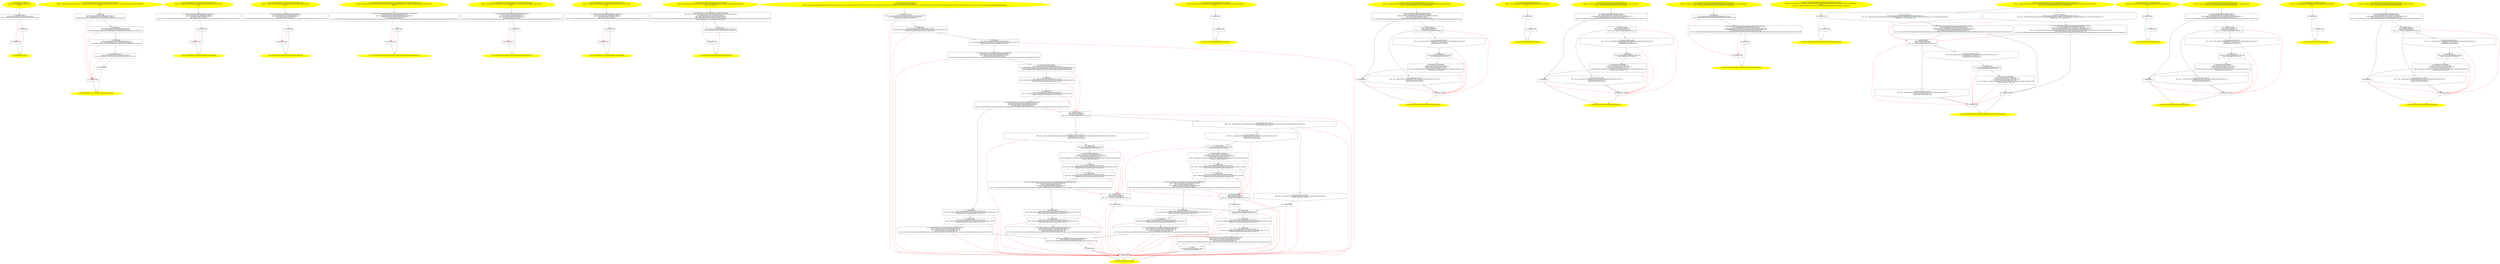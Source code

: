 /* @generated */
digraph cfg {
"org.junit.rules.TestWatcher.<init>().63413cf75a0f25fca6b8cb8762702028_1" [label="1: Start TestWatcher.<init>()\nFormals:  this:org.junit.rules.TestWatcher*\nLocals:  \n  " color=yellow style=filled]
	

	 "org.junit.rules.TestWatcher.<init>().63413cf75a0f25fca6b8cb8762702028_1" -> "org.junit.rules.TestWatcher.<init>().63413cf75a0f25fca6b8cb8762702028_4" ;
"org.junit.rules.TestWatcher.<init>().63413cf75a0f25fca6b8cb8762702028_2" [label="2: Exit TestWatcher.<init>() \n  " color=yellow style=filled]
	

"org.junit.rules.TestWatcher.<init>().63413cf75a0f25fca6b8cb8762702028_3" [label="3:  exceptions sink \n  " shape="box"]
	

	 "org.junit.rules.TestWatcher.<init>().63413cf75a0f25fca6b8cb8762702028_3" -> "org.junit.rules.TestWatcher.<init>().63413cf75a0f25fca6b8cb8762702028_2" ;
"org.junit.rules.TestWatcher.<init>().63413cf75a0f25fca6b8cb8762702028_4" [label="4:  Call Object.<init>() \n   n$0=*&this:org.junit.rules.TestWatcher* [line 52]\n  n$1=_fun_Object.<init>()(n$0:org.junit.rules.TestWatcher*) [line 52]\n " shape="box"]
	

	 "org.junit.rules.TestWatcher.<init>().63413cf75a0f25fca6b8cb8762702028_4" -> "org.junit.rules.TestWatcher.<init>().63413cf75a0f25fca6b8cb8762702028_5" ;
	 "org.junit.rules.TestWatcher.<init>().63413cf75a0f25fca6b8cb8762702028_4" -> "org.junit.rules.TestWatcher.<init>().63413cf75a0f25fca6b8cb8762702028_3" [color="red" ];
"org.junit.rules.TestWatcher.<init>().63413cf75a0f25fca6b8cb8762702028_5" [label="5:  method_body \n  " shape="box"]
	

	 "org.junit.rules.TestWatcher.<init>().63413cf75a0f25fca6b8cb8762702028_5" -> "org.junit.rules.TestWatcher.<init>().63413cf75a0f25fca6b8cb8762702028_2" ;
	 "org.junit.rules.TestWatcher.<init>().63413cf75a0f25fca6b8cb8762702028_5" -> "org.junit.rules.TestWatcher.<init>().63413cf75a0f25fca6b8cb8762702028_3" [color="red" ];
"org.junit.rules.TestWatcher$1.<init>(org.junit.rules.TestWatcher,org.junit.runner.Description,org.ju.a958cc37377aca63e48fab3c0ea1baf8_1" [label="1: Start TestWatcher$1.<init>(TestWatcher,Description,Statement)\nFormals:  this:org.junit.rules.TestWatcher$1* this$0:org.junit.rules.TestWatcher* $bcvar2:org.junit.runner.Description* $bcvar3:org.junit.runners.model.Statement*\nLocals:  \n  " color=yellow style=filled]
	

	 "org.junit.rules.TestWatcher$1.<init>(org.junit.rules.TestWatcher,org.junit.runner.Description,org.ju.a958cc37377aca63e48fab3c0ea1baf8_1" -> "org.junit.rules.TestWatcher$1.<init>(org.junit.rules.TestWatcher,org.junit.runner.Description,org.ju.a958cc37377aca63e48fab3c0ea1baf8_4" ;
"org.junit.rules.TestWatcher$1.<init>(org.junit.rules.TestWatcher,org.junit.runner.Description,org.ju.a958cc37377aca63e48fab3c0ea1baf8_2" [label="2: Exit TestWatcher$1.<init>(TestWatcher,Description,Statement) \n  " color=yellow style=filled]
	

"org.junit.rules.TestWatcher$1.<init>(org.junit.rules.TestWatcher,org.junit.runner.Description,org.ju.a958cc37377aca63e48fab3c0ea1baf8_3" [label="3:  exceptions sink \n  " shape="box"]
	

	 "org.junit.rules.TestWatcher$1.<init>(org.junit.rules.TestWatcher,org.junit.runner.Description,org.ju.a958cc37377aca63e48fab3c0ea1baf8_3" -> "org.junit.rules.TestWatcher$1.<init>(org.junit.rules.TestWatcher,org.junit.runner.Description,org.ju.a958cc37377aca63e48fab3c0ea1baf8_2" ;
"org.junit.rules.TestWatcher$1.<init>(org.junit.rules.TestWatcher,org.junit.runner.Description,org.ju.a958cc37377aca63e48fab3c0ea1baf8_4" [label="4:  method_body \n   n$0=*&this:org.junit.rules.TestWatcher$1* [line 54]\n  n$1=*&this$0:org.junit.rules.TestWatcher* [line 54]\n  *n$0.this$0:org.junit.rules.TestWatcher$1(root org.junit.rules.TestWatcher$1)=n$1 [line 54]\n " shape="box"]
	

	 "org.junit.rules.TestWatcher$1.<init>(org.junit.rules.TestWatcher,org.junit.runner.Description,org.ju.a958cc37377aca63e48fab3c0ea1baf8_4" -> "org.junit.rules.TestWatcher$1.<init>(org.junit.rules.TestWatcher,org.junit.runner.Description,org.ju.a958cc37377aca63e48fab3c0ea1baf8_5" ;
	 "org.junit.rules.TestWatcher$1.<init>(org.junit.rules.TestWatcher,org.junit.runner.Description,org.ju.a958cc37377aca63e48fab3c0ea1baf8_4" -> "org.junit.rules.TestWatcher$1.<init>(org.junit.rules.TestWatcher,org.junit.runner.Description,org.ju.a958cc37377aca63e48fab3c0ea1baf8_3" [color="red" ];
"org.junit.rules.TestWatcher$1.<init>(org.junit.rules.TestWatcher,org.junit.runner.Description,org.ju.a958cc37377aca63e48fab3c0ea1baf8_5" [label="5:  method_body \n   n$2=*&this:org.junit.rules.TestWatcher$1* [line 54]\n  n$3=*&$bcvar2:org.junit.runner.Description* [line 54]\n  *n$2.val$description:org.junit.rules.TestWatcher$1(root org.junit.rules.TestWatcher$1)=n$3 [line 54]\n " shape="box"]
	

	 "org.junit.rules.TestWatcher$1.<init>(org.junit.rules.TestWatcher,org.junit.runner.Description,org.ju.a958cc37377aca63e48fab3c0ea1baf8_5" -> "org.junit.rules.TestWatcher$1.<init>(org.junit.rules.TestWatcher,org.junit.runner.Description,org.ju.a958cc37377aca63e48fab3c0ea1baf8_6" ;
	 "org.junit.rules.TestWatcher$1.<init>(org.junit.rules.TestWatcher,org.junit.runner.Description,org.ju.a958cc37377aca63e48fab3c0ea1baf8_5" -> "org.junit.rules.TestWatcher$1.<init>(org.junit.rules.TestWatcher,org.junit.runner.Description,org.ju.a958cc37377aca63e48fab3c0ea1baf8_3" [color="red" ];
"org.junit.rules.TestWatcher$1.<init>(org.junit.rules.TestWatcher,org.junit.runner.Description,org.ju.a958cc37377aca63e48fab3c0ea1baf8_6" [label="6:  method_body \n   n$4=*&this:org.junit.rules.TestWatcher$1* [line 54]\n  n$5=*&$bcvar3:org.junit.runners.model.Statement* [line 54]\n  *n$4.val$base:org.junit.rules.TestWatcher$1(root org.junit.rules.TestWatcher$1)=n$5 [line 54]\n " shape="box"]
	

	 "org.junit.rules.TestWatcher$1.<init>(org.junit.rules.TestWatcher,org.junit.runner.Description,org.ju.a958cc37377aca63e48fab3c0ea1baf8_6" -> "org.junit.rules.TestWatcher$1.<init>(org.junit.rules.TestWatcher,org.junit.runner.Description,org.ju.a958cc37377aca63e48fab3c0ea1baf8_7" ;
	 "org.junit.rules.TestWatcher$1.<init>(org.junit.rules.TestWatcher,org.junit.runner.Description,org.ju.a958cc37377aca63e48fab3c0ea1baf8_6" -> "org.junit.rules.TestWatcher$1.<init>(org.junit.rules.TestWatcher,org.junit.runner.Description,org.ju.a958cc37377aca63e48fab3c0ea1baf8_3" [color="red" ];
"org.junit.rules.TestWatcher$1.<init>(org.junit.rules.TestWatcher,org.junit.runner.Description,org.ju.a958cc37377aca63e48fab3c0ea1baf8_7" [label="7:  Call Statement.<init>() \n   n$6=*&this:org.junit.rules.TestWatcher$1* [line 54]\n  n$7=_fun_Statement.<init>()(n$6:org.junit.rules.TestWatcher$1*) [line 54]\n " shape="box"]
	

	 "org.junit.rules.TestWatcher$1.<init>(org.junit.rules.TestWatcher,org.junit.runner.Description,org.ju.a958cc37377aca63e48fab3c0ea1baf8_7" -> "org.junit.rules.TestWatcher$1.<init>(org.junit.rules.TestWatcher,org.junit.runner.Description,org.ju.a958cc37377aca63e48fab3c0ea1baf8_8" ;
	 "org.junit.rules.TestWatcher$1.<init>(org.junit.rules.TestWatcher,org.junit.runner.Description,org.ju.a958cc37377aca63e48fab3c0ea1baf8_7" -> "org.junit.rules.TestWatcher$1.<init>(org.junit.rules.TestWatcher,org.junit.runner.Description,org.ju.a958cc37377aca63e48fab3c0ea1baf8_3" [color="red" ];
"org.junit.rules.TestWatcher$1.<init>(org.junit.rules.TestWatcher,org.junit.runner.Description,org.ju.a958cc37377aca63e48fab3c0ea1baf8_8" [label="8:  method_body \n  " shape="box"]
	

	 "org.junit.rules.TestWatcher$1.<init>(org.junit.rules.TestWatcher,org.junit.runner.Description,org.ju.a958cc37377aca63e48fab3c0ea1baf8_8" -> "org.junit.rules.TestWatcher$1.<init>(org.junit.rules.TestWatcher,org.junit.runner.Description,org.ju.a958cc37377aca63e48fab3c0ea1baf8_2" ;
	 "org.junit.rules.TestWatcher$1.<init>(org.junit.rules.TestWatcher,org.junit.runner.Description,org.ju.a958cc37377aca63e48fab3c0ea1baf8_8" -> "org.junit.rules.TestWatcher$1.<init>(org.junit.rules.TestWatcher,org.junit.runner.Description,org.ju.a958cc37377aca63e48fab3c0ea1baf8_3" [color="red" ];
"org.junit.rules.TestWatcher.access$000(org.junit.rules.TestWatcher,org.junit.runner.Description,java.437ae5122b6638db57f3b81d5dd06307_1" [label="1: Start void TestWatcher.access$000(TestWatcher,Description,List)\nFormals:  x0:org.junit.rules.TestWatcher* x1:org.junit.runner.Description* x2:java.util.List*\nLocals:  \n  " color=yellow style=filled]
	

	 "org.junit.rules.TestWatcher.access$000(org.junit.rules.TestWatcher,org.junit.runner.Description,java.437ae5122b6638db57f3b81d5dd06307_1" -> "org.junit.rules.TestWatcher.access$000(org.junit.rules.TestWatcher,org.junit.runner.Description,java.437ae5122b6638db57f3b81d5dd06307_4" ;
"org.junit.rules.TestWatcher.access$000(org.junit.rules.TestWatcher,org.junit.runner.Description,java.437ae5122b6638db57f3b81d5dd06307_2" [label="2: Exit void TestWatcher.access$000(TestWatcher,Description,List) \n  " color=yellow style=filled]
	

"org.junit.rules.TestWatcher.access$000(org.junit.rules.TestWatcher,org.junit.runner.Description,java.437ae5122b6638db57f3b81d5dd06307_3" [label="3:  exceptions sink \n  " shape="box"]
	

	 "org.junit.rules.TestWatcher.access$000(org.junit.rules.TestWatcher,org.junit.runner.Description,java.437ae5122b6638db57f3b81d5dd06307_3" -> "org.junit.rules.TestWatcher.access$000(org.junit.rules.TestWatcher,org.junit.runner.Description,java.437ae5122b6638db57f3b81d5dd06307_2" ;
"org.junit.rules.TestWatcher.access$000(org.junit.rules.TestWatcher,org.junit.runner.Description,java.437ae5122b6638db57f3b81d5dd06307_4" [label="4:  Call void TestWatcher.startingQuietly(Description,List) \n   n$0=*&x0:org.junit.rules.TestWatcher* [line 52]\n  n$1=*&x1:org.junit.runner.Description* [line 52]\n  n$2=*&x2:java.util.List* [line 52]\n  n$3=_fun_void TestWatcher.startingQuietly(Description,List)(n$0:org.junit.rules.TestWatcher*,n$1:org.junit.runner.Description*,n$2:java.util.List*) [line 52]\n " shape="box"]
	

	 "org.junit.rules.TestWatcher.access$000(org.junit.rules.TestWatcher,org.junit.runner.Description,java.437ae5122b6638db57f3b81d5dd06307_4" -> "org.junit.rules.TestWatcher.access$000(org.junit.rules.TestWatcher,org.junit.runner.Description,java.437ae5122b6638db57f3b81d5dd06307_5" ;
	 "org.junit.rules.TestWatcher.access$000(org.junit.rules.TestWatcher,org.junit.runner.Description,java.437ae5122b6638db57f3b81d5dd06307_4" -> "org.junit.rules.TestWatcher.access$000(org.junit.rules.TestWatcher,org.junit.runner.Description,java.437ae5122b6638db57f3b81d5dd06307_3" [color="red" ];
"org.junit.rules.TestWatcher.access$000(org.junit.rules.TestWatcher,org.junit.runner.Description,java.437ae5122b6638db57f3b81d5dd06307_5" [label="5:  method_body \n  " shape="box"]
	

	 "org.junit.rules.TestWatcher.access$000(org.junit.rules.TestWatcher,org.junit.runner.Description,java.437ae5122b6638db57f3b81d5dd06307_5" -> "org.junit.rules.TestWatcher.access$000(org.junit.rules.TestWatcher,org.junit.runner.Description,java.437ae5122b6638db57f3b81d5dd06307_2" ;
	 "org.junit.rules.TestWatcher.access$000(org.junit.rules.TestWatcher,org.junit.runner.Description,java.437ae5122b6638db57f3b81d5dd06307_5" -> "org.junit.rules.TestWatcher.access$000(org.junit.rules.TestWatcher,org.junit.runner.Description,java.437ae5122b6638db57f3b81d5dd06307_3" [color="red" ];
"org.junit.rules.TestWatcher.access$100(org.junit.rules.TestWatcher,org.junit.runner.Description,java.3b2d47b3ece5d3e3135f0ada20de0728_1" [label="1: Start void TestWatcher.access$100(TestWatcher,Description,List)\nFormals:  x0:org.junit.rules.TestWatcher* x1:org.junit.runner.Description* x2:java.util.List*\nLocals:  \n  " color=yellow style=filled]
	

	 "org.junit.rules.TestWatcher.access$100(org.junit.rules.TestWatcher,org.junit.runner.Description,java.3b2d47b3ece5d3e3135f0ada20de0728_1" -> "org.junit.rules.TestWatcher.access$100(org.junit.rules.TestWatcher,org.junit.runner.Description,java.3b2d47b3ece5d3e3135f0ada20de0728_4" ;
"org.junit.rules.TestWatcher.access$100(org.junit.rules.TestWatcher,org.junit.runner.Description,java.3b2d47b3ece5d3e3135f0ada20de0728_2" [label="2: Exit void TestWatcher.access$100(TestWatcher,Description,List) \n  " color=yellow style=filled]
	

"org.junit.rules.TestWatcher.access$100(org.junit.rules.TestWatcher,org.junit.runner.Description,java.3b2d47b3ece5d3e3135f0ada20de0728_3" [label="3:  exceptions sink \n  " shape="box"]
	

	 "org.junit.rules.TestWatcher.access$100(org.junit.rules.TestWatcher,org.junit.runner.Description,java.3b2d47b3ece5d3e3135f0ada20de0728_3" -> "org.junit.rules.TestWatcher.access$100(org.junit.rules.TestWatcher,org.junit.runner.Description,java.3b2d47b3ece5d3e3135f0ada20de0728_2" ;
"org.junit.rules.TestWatcher.access$100(org.junit.rules.TestWatcher,org.junit.runner.Description,java.3b2d47b3ece5d3e3135f0ada20de0728_4" [label="4:  Call void TestWatcher.succeededQuietly(Description,List) \n   n$0=*&x0:org.junit.rules.TestWatcher* [line 52]\n  n$1=*&x1:org.junit.runner.Description* [line 52]\n  n$2=*&x2:java.util.List* [line 52]\n  n$3=_fun_void TestWatcher.succeededQuietly(Description,List)(n$0:org.junit.rules.TestWatcher*,n$1:org.junit.runner.Description*,n$2:java.util.List*) [line 52]\n " shape="box"]
	

	 "org.junit.rules.TestWatcher.access$100(org.junit.rules.TestWatcher,org.junit.runner.Description,java.3b2d47b3ece5d3e3135f0ada20de0728_4" -> "org.junit.rules.TestWatcher.access$100(org.junit.rules.TestWatcher,org.junit.runner.Description,java.3b2d47b3ece5d3e3135f0ada20de0728_5" ;
	 "org.junit.rules.TestWatcher.access$100(org.junit.rules.TestWatcher,org.junit.runner.Description,java.3b2d47b3ece5d3e3135f0ada20de0728_4" -> "org.junit.rules.TestWatcher.access$100(org.junit.rules.TestWatcher,org.junit.runner.Description,java.3b2d47b3ece5d3e3135f0ada20de0728_3" [color="red" ];
"org.junit.rules.TestWatcher.access$100(org.junit.rules.TestWatcher,org.junit.runner.Description,java.3b2d47b3ece5d3e3135f0ada20de0728_5" [label="5:  method_body \n  " shape="box"]
	

	 "org.junit.rules.TestWatcher.access$100(org.junit.rules.TestWatcher,org.junit.runner.Description,java.3b2d47b3ece5d3e3135f0ada20de0728_5" -> "org.junit.rules.TestWatcher.access$100(org.junit.rules.TestWatcher,org.junit.runner.Description,java.3b2d47b3ece5d3e3135f0ada20de0728_2" ;
	 "org.junit.rules.TestWatcher.access$100(org.junit.rules.TestWatcher,org.junit.runner.Description,java.3b2d47b3ece5d3e3135f0ada20de0728_5" -> "org.junit.rules.TestWatcher.access$100(org.junit.rules.TestWatcher,org.junit.runner.Description,java.3b2d47b3ece5d3e3135f0ada20de0728_3" [color="red" ];
"org.junit.rules.TestWatcher.access$200(org.junit.rules.TestWatcher,org.junit.internal.AssumptionViol.8469b3ca7895d83d1fc358628f27ccca_1" [label="1: Start void TestWatcher.access$200(TestWatcher,AssumptionViolatedException,Description,List)\nFormals:  x0:org.junit.rules.TestWatcher* x1:org.junit.internal.AssumptionViolatedException* x2:org.junit.runner.Description* x3:java.util.List*\nLocals:  \n  " color=yellow style=filled]
	

	 "org.junit.rules.TestWatcher.access$200(org.junit.rules.TestWatcher,org.junit.internal.AssumptionViol.8469b3ca7895d83d1fc358628f27ccca_1" -> "org.junit.rules.TestWatcher.access$200(org.junit.rules.TestWatcher,org.junit.internal.AssumptionViol.8469b3ca7895d83d1fc358628f27ccca_4" ;
"org.junit.rules.TestWatcher.access$200(org.junit.rules.TestWatcher,org.junit.internal.AssumptionViol.8469b3ca7895d83d1fc358628f27ccca_2" [label="2: Exit void TestWatcher.access$200(TestWatcher,AssumptionViolatedException,Description,List) \n  " color=yellow style=filled]
	

"org.junit.rules.TestWatcher.access$200(org.junit.rules.TestWatcher,org.junit.internal.AssumptionViol.8469b3ca7895d83d1fc358628f27ccca_3" [label="3:  exceptions sink \n  " shape="box"]
	

	 "org.junit.rules.TestWatcher.access$200(org.junit.rules.TestWatcher,org.junit.internal.AssumptionViol.8469b3ca7895d83d1fc358628f27ccca_3" -> "org.junit.rules.TestWatcher.access$200(org.junit.rules.TestWatcher,org.junit.internal.AssumptionViol.8469b3ca7895d83d1fc358628f27ccca_2" ;
"org.junit.rules.TestWatcher.access$200(org.junit.rules.TestWatcher,org.junit.internal.AssumptionViol.8469b3ca7895d83d1fc358628f27ccca_4" [label="4:  Call void TestWatcher.skippedQuietly(AssumptionViolatedException,Description,List) \n   n$0=*&x0:org.junit.rules.TestWatcher* [line 52]\n  n$1=*&x1:org.junit.internal.AssumptionViolatedException* [line 52]\n  n$2=*&x2:org.junit.runner.Description* [line 52]\n  n$3=*&x3:java.util.List* [line 52]\n  n$4=_fun_void TestWatcher.skippedQuietly(AssumptionViolatedException,Description,List)(n$0:org.junit.rules.TestWatcher*,n$1:org.junit.internal.AssumptionViolatedException*,n$2:org.junit.runner.Description*,n$3:java.util.List*) [line 52]\n " shape="box"]
	

	 "org.junit.rules.TestWatcher.access$200(org.junit.rules.TestWatcher,org.junit.internal.AssumptionViol.8469b3ca7895d83d1fc358628f27ccca_4" -> "org.junit.rules.TestWatcher.access$200(org.junit.rules.TestWatcher,org.junit.internal.AssumptionViol.8469b3ca7895d83d1fc358628f27ccca_5" ;
	 "org.junit.rules.TestWatcher.access$200(org.junit.rules.TestWatcher,org.junit.internal.AssumptionViol.8469b3ca7895d83d1fc358628f27ccca_4" -> "org.junit.rules.TestWatcher.access$200(org.junit.rules.TestWatcher,org.junit.internal.AssumptionViol.8469b3ca7895d83d1fc358628f27ccca_3" [color="red" ];
"org.junit.rules.TestWatcher.access$200(org.junit.rules.TestWatcher,org.junit.internal.AssumptionViol.8469b3ca7895d83d1fc358628f27ccca_5" [label="5:  method_body \n  " shape="box"]
	

	 "org.junit.rules.TestWatcher.access$200(org.junit.rules.TestWatcher,org.junit.internal.AssumptionViol.8469b3ca7895d83d1fc358628f27ccca_5" -> "org.junit.rules.TestWatcher.access$200(org.junit.rules.TestWatcher,org.junit.internal.AssumptionViol.8469b3ca7895d83d1fc358628f27ccca_2" ;
	 "org.junit.rules.TestWatcher.access$200(org.junit.rules.TestWatcher,org.junit.internal.AssumptionViol.8469b3ca7895d83d1fc358628f27ccca_5" -> "org.junit.rules.TestWatcher.access$200(org.junit.rules.TestWatcher,org.junit.internal.AssumptionViol.8469b3ca7895d83d1fc358628f27ccca_3" [color="red" ];
"org.junit.rules.TestWatcher.access$300(org.junit.rules.TestWatcher,java.lang.Throwable,org.junit.run.777da53e8dca77aac26c689fa6434262_1" [label="1: Start void TestWatcher.access$300(TestWatcher,Throwable,Description,List)\nFormals:  x0:org.junit.rules.TestWatcher* x1:java.lang.Throwable* x2:org.junit.runner.Description* x3:java.util.List*\nLocals:  \n  " color=yellow style=filled]
	

	 "org.junit.rules.TestWatcher.access$300(org.junit.rules.TestWatcher,java.lang.Throwable,org.junit.run.777da53e8dca77aac26c689fa6434262_1" -> "org.junit.rules.TestWatcher.access$300(org.junit.rules.TestWatcher,java.lang.Throwable,org.junit.run.777da53e8dca77aac26c689fa6434262_4" ;
"org.junit.rules.TestWatcher.access$300(org.junit.rules.TestWatcher,java.lang.Throwable,org.junit.run.777da53e8dca77aac26c689fa6434262_2" [label="2: Exit void TestWatcher.access$300(TestWatcher,Throwable,Description,List) \n  " color=yellow style=filled]
	

"org.junit.rules.TestWatcher.access$300(org.junit.rules.TestWatcher,java.lang.Throwable,org.junit.run.777da53e8dca77aac26c689fa6434262_3" [label="3:  exceptions sink \n  " shape="box"]
	

	 "org.junit.rules.TestWatcher.access$300(org.junit.rules.TestWatcher,java.lang.Throwable,org.junit.run.777da53e8dca77aac26c689fa6434262_3" -> "org.junit.rules.TestWatcher.access$300(org.junit.rules.TestWatcher,java.lang.Throwable,org.junit.run.777da53e8dca77aac26c689fa6434262_2" ;
"org.junit.rules.TestWatcher.access$300(org.junit.rules.TestWatcher,java.lang.Throwable,org.junit.run.777da53e8dca77aac26c689fa6434262_4" [label="4:  Call void TestWatcher.failedQuietly(Throwable,Description,List) \n   n$0=*&x0:org.junit.rules.TestWatcher* [line 52]\n  n$1=*&x1:java.lang.Throwable* [line 52]\n  n$2=*&x2:org.junit.runner.Description* [line 52]\n  n$3=*&x3:java.util.List* [line 52]\n  n$4=_fun_void TestWatcher.failedQuietly(Throwable,Description,List)(n$0:org.junit.rules.TestWatcher*,n$1:java.lang.Throwable*,n$2:org.junit.runner.Description*,n$3:java.util.List*) [line 52]\n " shape="box"]
	

	 "org.junit.rules.TestWatcher.access$300(org.junit.rules.TestWatcher,java.lang.Throwable,org.junit.run.777da53e8dca77aac26c689fa6434262_4" -> "org.junit.rules.TestWatcher.access$300(org.junit.rules.TestWatcher,java.lang.Throwable,org.junit.run.777da53e8dca77aac26c689fa6434262_5" ;
	 "org.junit.rules.TestWatcher.access$300(org.junit.rules.TestWatcher,java.lang.Throwable,org.junit.run.777da53e8dca77aac26c689fa6434262_4" -> "org.junit.rules.TestWatcher.access$300(org.junit.rules.TestWatcher,java.lang.Throwable,org.junit.run.777da53e8dca77aac26c689fa6434262_3" [color="red" ];
"org.junit.rules.TestWatcher.access$300(org.junit.rules.TestWatcher,java.lang.Throwable,org.junit.run.777da53e8dca77aac26c689fa6434262_5" [label="5:  method_body \n  " shape="box"]
	

	 "org.junit.rules.TestWatcher.access$300(org.junit.rules.TestWatcher,java.lang.Throwable,org.junit.run.777da53e8dca77aac26c689fa6434262_5" -> "org.junit.rules.TestWatcher.access$300(org.junit.rules.TestWatcher,java.lang.Throwable,org.junit.run.777da53e8dca77aac26c689fa6434262_2" ;
	 "org.junit.rules.TestWatcher.access$300(org.junit.rules.TestWatcher,java.lang.Throwable,org.junit.run.777da53e8dca77aac26c689fa6434262_5" -> "org.junit.rules.TestWatcher.access$300(org.junit.rules.TestWatcher,java.lang.Throwable,org.junit.run.777da53e8dca77aac26c689fa6434262_3" [color="red" ];
"org.junit.rules.TestWatcher.access$400(org.junit.rules.TestWatcher,org.junit.runner.Description,java.05ee1135f29a5a16d0e7c54b6c164d06_1" [label="1: Start void TestWatcher.access$400(TestWatcher,Description,List)\nFormals:  x0:org.junit.rules.TestWatcher* x1:org.junit.runner.Description* x2:java.util.List*\nLocals:  \n  " color=yellow style=filled]
	

	 "org.junit.rules.TestWatcher.access$400(org.junit.rules.TestWatcher,org.junit.runner.Description,java.05ee1135f29a5a16d0e7c54b6c164d06_1" -> "org.junit.rules.TestWatcher.access$400(org.junit.rules.TestWatcher,org.junit.runner.Description,java.05ee1135f29a5a16d0e7c54b6c164d06_4" ;
"org.junit.rules.TestWatcher.access$400(org.junit.rules.TestWatcher,org.junit.runner.Description,java.05ee1135f29a5a16d0e7c54b6c164d06_2" [label="2: Exit void TestWatcher.access$400(TestWatcher,Description,List) \n  " color=yellow style=filled]
	

"org.junit.rules.TestWatcher.access$400(org.junit.rules.TestWatcher,org.junit.runner.Description,java.05ee1135f29a5a16d0e7c54b6c164d06_3" [label="3:  exceptions sink \n  " shape="box"]
	

	 "org.junit.rules.TestWatcher.access$400(org.junit.rules.TestWatcher,org.junit.runner.Description,java.05ee1135f29a5a16d0e7c54b6c164d06_3" -> "org.junit.rules.TestWatcher.access$400(org.junit.rules.TestWatcher,org.junit.runner.Description,java.05ee1135f29a5a16d0e7c54b6c164d06_2" ;
"org.junit.rules.TestWatcher.access$400(org.junit.rules.TestWatcher,org.junit.runner.Description,java.05ee1135f29a5a16d0e7c54b6c164d06_4" [label="4:  Call void TestWatcher.finishedQuietly(Description,List) \n   n$0=*&x0:org.junit.rules.TestWatcher* [line 52]\n  n$1=*&x1:org.junit.runner.Description* [line 52]\n  n$2=*&x2:java.util.List* [line 52]\n  n$3=_fun_void TestWatcher.finishedQuietly(Description,List)(n$0:org.junit.rules.TestWatcher*,n$1:org.junit.runner.Description*,n$2:java.util.List*) [line 52]\n " shape="box"]
	

	 "org.junit.rules.TestWatcher.access$400(org.junit.rules.TestWatcher,org.junit.runner.Description,java.05ee1135f29a5a16d0e7c54b6c164d06_4" -> "org.junit.rules.TestWatcher.access$400(org.junit.rules.TestWatcher,org.junit.runner.Description,java.05ee1135f29a5a16d0e7c54b6c164d06_5" ;
	 "org.junit.rules.TestWatcher.access$400(org.junit.rules.TestWatcher,org.junit.runner.Description,java.05ee1135f29a5a16d0e7c54b6c164d06_4" -> "org.junit.rules.TestWatcher.access$400(org.junit.rules.TestWatcher,org.junit.runner.Description,java.05ee1135f29a5a16d0e7c54b6c164d06_3" [color="red" ];
"org.junit.rules.TestWatcher.access$400(org.junit.rules.TestWatcher,org.junit.runner.Description,java.05ee1135f29a5a16d0e7c54b6c164d06_5" [label="5:  method_body \n  " shape="box"]
	

	 "org.junit.rules.TestWatcher.access$400(org.junit.rules.TestWatcher,org.junit.runner.Description,java.05ee1135f29a5a16d0e7c54b6c164d06_5" -> "org.junit.rules.TestWatcher.access$400(org.junit.rules.TestWatcher,org.junit.runner.Description,java.05ee1135f29a5a16d0e7c54b6c164d06_2" ;
	 "org.junit.rules.TestWatcher.access$400(org.junit.rules.TestWatcher,org.junit.runner.Description,java.05ee1135f29a5a16d0e7c54b6c164d06_5" -> "org.junit.rules.TestWatcher.access$400(org.junit.rules.TestWatcher,org.junit.runner.Description,java.05ee1135f29a5a16d0e7c54b6c164d06_3" [color="red" ];
"org.junit.rules.TestWatcher.apply(org.junit.runners.model.Statement,org.junit.runner.Description):or.c43dfce1655d37ab217f5cf071ea0c29_1" [label="1: Start Statement TestWatcher.apply(Statement,Description)\nFormals:  this:org.junit.rules.TestWatcher* base:org.junit.runners.model.Statement* description:org.junit.runner.Description*\nLocals:  $irvar0:void \n  " color=yellow style=filled]
	

	 "org.junit.rules.TestWatcher.apply(org.junit.runners.model.Statement,org.junit.runner.Description):or.c43dfce1655d37ab217f5cf071ea0c29_1" -> "org.junit.rules.TestWatcher.apply(org.junit.runners.model.Statement,org.junit.runner.Description):or.c43dfce1655d37ab217f5cf071ea0c29_4" ;
"org.junit.rules.TestWatcher.apply(org.junit.runners.model.Statement,org.junit.runner.Description):or.c43dfce1655d37ab217f5cf071ea0c29_2" [label="2: Exit Statement TestWatcher.apply(Statement,Description) \n  " color=yellow style=filled]
	

"org.junit.rules.TestWatcher.apply(org.junit.runners.model.Statement,org.junit.runner.Description):or.c43dfce1655d37ab217f5cf071ea0c29_3" [label="3:  exceptions sink \n  " shape="box"]
	

	 "org.junit.rules.TestWatcher.apply(org.junit.runners.model.Statement,org.junit.runner.Description):or.c43dfce1655d37ab217f5cf071ea0c29_3" -> "org.junit.rules.TestWatcher.apply(org.junit.runners.model.Statement,org.junit.runner.Description):or.c43dfce1655d37ab217f5cf071ea0c29_2" ;
"org.junit.rules.TestWatcher.apply(org.junit.runners.model.Statement,org.junit.runner.Description):or.c43dfce1655d37ab217f5cf071ea0c29_4" [label="4:  Call TestWatcher$1.<init>(TestWatcher,Description,Statement) \n   n$0=_fun___new(sizeof(t=org.junit.rules.TestWatcher$1):org.junit.rules.TestWatcher$1*) [line 54]\n  n$1=*&this:org.junit.rules.TestWatcher* [line 54]\n  n$2=*&description:org.junit.runner.Description* [line 54]\n  n$3=*&base:org.junit.runners.model.Statement* [line 54]\n  n$4=_fun_TestWatcher$1.<init>(TestWatcher,Description,Statement)(n$0:org.junit.rules.TestWatcher$1*,n$1:org.junit.rules.TestWatcher*,n$2:org.junit.runner.Description*,n$3:org.junit.runners.model.Statement*) [line 54]\n  *&$irvar0:org.junit.rules.TestWatcher$1*=n$0 [line 54]\n " shape="box"]
	

	 "org.junit.rules.TestWatcher.apply(org.junit.runners.model.Statement,org.junit.runner.Description):or.c43dfce1655d37ab217f5cf071ea0c29_4" -> "org.junit.rules.TestWatcher.apply(org.junit.runners.model.Statement,org.junit.runner.Description):or.c43dfce1655d37ab217f5cf071ea0c29_5" ;
	 "org.junit.rules.TestWatcher.apply(org.junit.runners.model.Statement,org.junit.runner.Description):or.c43dfce1655d37ab217f5cf071ea0c29_4" -> "org.junit.rules.TestWatcher.apply(org.junit.runners.model.Statement,org.junit.runner.Description):or.c43dfce1655d37ab217f5cf071ea0c29_3" [color="red" ];
"org.junit.rules.TestWatcher.apply(org.junit.runners.model.Statement,org.junit.runner.Description):or.c43dfce1655d37ab217f5cf071ea0c29_5" [label="5:  method_body \n   n$5=*&$irvar0:org.junit.rules.TestWatcher$1* [line 54]\n  *&return:org.junit.runners.model.Statement*=n$5 [line 54]\n " shape="box"]
	

	 "org.junit.rules.TestWatcher.apply(org.junit.runners.model.Statement,org.junit.runner.Description):or.c43dfce1655d37ab217f5cf071ea0c29_5" -> "org.junit.rules.TestWatcher.apply(org.junit.runners.model.Statement,org.junit.runner.Description):or.c43dfce1655d37ab217f5cf071ea0c29_2" ;
	 "org.junit.rules.TestWatcher.apply(org.junit.runners.model.Statement,org.junit.runner.Description):or.c43dfce1655d37ab217f5cf071ea0c29_5" -> "org.junit.rules.TestWatcher.apply(org.junit.runners.model.Statement,org.junit.runner.Description):or.c43dfce1655d37ab217f5cf071ea0c29_3" [color="red" ];
"org.junit.rules.TestWatcher$1.evaluate():void.a4a54c6fe6876ad02a4914ce08b993ca_1" [label="1: Start void TestWatcher$1.evaluate()\nFormals:  this:org.junit.rules.TestWatcher$1*\nLocals:  $irvar17:void $irvar16:void $bcvar3:void CatchVar128:void $irvar15:void $irvar14:void $irvar13:void $irvar12:void $irvar11:void CatchVar91:void $irvar10:void $irvar9:void $irvar8:void $irvar7:void $irvar6:void CatchVar54:void $irvar5:void $irvar4:void $irvar3:void $irvar2:void $irvar1:void $irvar0:void errors:java.util.List* e:org.junit.internal.AssumptionViolatedException* \n  " color=yellow style=filled]
	

	 "org.junit.rules.TestWatcher$1.evaluate():void.a4a54c6fe6876ad02a4914ce08b993ca_1" -> "org.junit.rules.TestWatcher$1.evaluate():void.a4a54c6fe6876ad02a4914ce08b993ca_4" ;
"org.junit.rules.TestWatcher$1.evaluate():void.a4a54c6fe6876ad02a4914ce08b993ca_2" [label="2: Exit void TestWatcher$1.evaluate() \n  " color=yellow style=filled]
	

"org.junit.rules.TestWatcher$1.evaluate():void.a4a54c6fe6876ad02a4914ce08b993ca_3" [label="3:  exceptions sink \n  " shape="box"]
	

	 "org.junit.rules.TestWatcher$1.evaluate():void.a4a54c6fe6876ad02a4914ce08b993ca_3" -> "org.junit.rules.TestWatcher$1.evaluate():void.a4a54c6fe6876ad02a4914ce08b993ca_2" ;
"org.junit.rules.TestWatcher$1.evaluate():void.a4a54c6fe6876ad02a4914ce08b993ca_4" [label="4:  Call ArrayList.<init>() \n   n$0=_fun___new(sizeof(t=java.util.ArrayList):java.util.ArrayList*) [line 57]\n  n$1=_fun_ArrayList.<init>()(n$0:java.util.ArrayList*) [line 57]\n  *&errors:java.util.ArrayList*=n$0 [line 57]\n " shape="box"]
	

	 "org.junit.rules.TestWatcher$1.evaluate():void.a4a54c6fe6876ad02a4914ce08b993ca_4" -> "org.junit.rules.TestWatcher$1.evaluate():void.a4a54c6fe6876ad02a4914ce08b993ca_5" ;
	 "org.junit.rules.TestWatcher$1.evaluate():void.a4a54c6fe6876ad02a4914ce08b993ca_4" -> "org.junit.rules.TestWatcher$1.evaluate():void.a4a54c6fe6876ad02a4914ce08b993ca_3" [color="red" ];
"org.junit.rules.TestWatcher$1.evaluate():void.a4a54c6fe6876ad02a4914ce08b993ca_5" [label="5:  method_body \n   n$2=*&this:org.junit.rules.TestWatcher$1* [line 59]\n  n$3=*n$2.val$description:org.junit.runner.Description*(root org.junit.rules.TestWatcher$1) [line 59]\n  *&$irvar1:org.junit.runner.Description*=n$3 [line 59]\n " shape="box"]
	

	 "org.junit.rules.TestWatcher$1.evaluate():void.a4a54c6fe6876ad02a4914ce08b993ca_5" -> "org.junit.rules.TestWatcher$1.evaluate():void.a4a54c6fe6876ad02a4914ce08b993ca_6" ;
	 "org.junit.rules.TestWatcher$1.evaluate():void.a4a54c6fe6876ad02a4914ce08b993ca_5" -> "org.junit.rules.TestWatcher$1.evaluate():void.a4a54c6fe6876ad02a4914ce08b993ca_3" [color="red" ];
"org.junit.rules.TestWatcher$1.evaluate():void.a4a54c6fe6876ad02a4914ce08b993ca_6" [label="6:  method_body \n   n$4=*&this:org.junit.rules.TestWatcher$1* [line 59]\n  n$5=*n$4.this$0:org.junit.rules.TestWatcher*(root org.junit.rules.TestWatcher$1) [line 59]\n  *&$irvar0:org.junit.rules.TestWatcher*=n$5 [line 59]\n " shape="box"]
	

	 "org.junit.rules.TestWatcher$1.evaluate():void.a4a54c6fe6876ad02a4914ce08b993ca_6" -> "org.junit.rules.TestWatcher$1.evaluate():void.a4a54c6fe6876ad02a4914ce08b993ca_7" ;
	 "org.junit.rules.TestWatcher$1.evaluate():void.a4a54c6fe6876ad02a4914ce08b993ca_6" -> "org.junit.rules.TestWatcher$1.evaluate():void.a4a54c6fe6876ad02a4914ce08b993ca_3" [color="red" ];
"org.junit.rules.TestWatcher$1.evaluate():void.a4a54c6fe6876ad02a4914ce08b993ca_7" [label="7:  Call void TestWatcher.access$000(TestWatcher,Description,List) \n   n$6=*&$irvar0:org.junit.rules.TestWatcher* [line 59]\n  n$7=*&$irvar1:org.junit.runner.Description* [line 59]\n  n$8=*&errors:java.util.ArrayList* [line 59]\n  n$9=_fun_void TestWatcher.access$000(TestWatcher,Description,List)(n$6:org.junit.rules.TestWatcher*,n$7:org.junit.runner.Description*,n$8:java.util.ArrayList*) [line 59]\n " shape="box"]
	

	 "org.junit.rules.TestWatcher$1.evaluate():void.a4a54c6fe6876ad02a4914ce08b993ca_7" -> "org.junit.rules.TestWatcher$1.evaluate():void.a4a54c6fe6876ad02a4914ce08b993ca_8" ;
	 "org.junit.rules.TestWatcher$1.evaluate():void.a4a54c6fe6876ad02a4914ce08b993ca_7" -> "org.junit.rules.TestWatcher$1.evaluate():void.a4a54c6fe6876ad02a4914ce08b993ca_3" [color="red" ];
"org.junit.rules.TestWatcher$1.evaluate():void.a4a54c6fe6876ad02a4914ce08b993ca_8" [label="8:  Call void Statement.evaluate() \n   n$10=*&this:org.junit.rules.TestWatcher$1* [line 61]\n  n$11=*n$10.val$base:org.junit.runners.model.Statement*(root org.junit.rules.TestWatcher$1) [line 61]\n  _=*n$11:org.junit.runners.model.Statement*(root org.junit.runners.model.Statement) [line 61]\n  n$13=_fun_void Statement.evaluate()(n$11:org.junit.runners.model.Statement*) virtual [line 61]\n " shape="box"]
	

	 "org.junit.rules.TestWatcher$1.evaluate():void.a4a54c6fe6876ad02a4914ce08b993ca_8" -> "org.junit.rules.TestWatcher$1.evaluate():void.a4a54c6fe6876ad02a4914ce08b993ca_9" ;
	 "org.junit.rules.TestWatcher$1.evaluate():void.a4a54c6fe6876ad02a4914ce08b993ca_8" -> "org.junit.rules.TestWatcher$1.evaluate():void.a4a54c6fe6876ad02a4914ce08b993ca_47" [color="red" ];
"org.junit.rules.TestWatcher$1.evaluate():void.a4a54c6fe6876ad02a4914ce08b993ca_9" [label="9:  method_body \n   n$14=*&this:org.junit.rules.TestWatcher$1* [line 62]\n  n$15=*n$14.val$description:org.junit.runner.Description*(root org.junit.rules.TestWatcher$1) [line 62]\n  *&$irvar3:org.junit.runner.Description*=n$15 [line 62]\n " shape="box"]
	

	 "org.junit.rules.TestWatcher$1.evaluate():void.a4a54c6fe6876ad02a4914ce08b993ca_9" -> "org.junit.rules.TestWatcher$1.evaluate():void.a4a54c6fe6876ad02a4914ce08b993ca_10" ;
	 "org.junit.rules.TestWatcher$1.evaluate():void.a4a54c6fe6876ad02a4914ce08b993ca_9" -> "org.junit.rules.TestWatcher$1.evaluate():void.a4a54c6fe6876ad02a4914ce08b993ca_47" [color="red" ];
"org.junit.rules.TestWatcher$1.evaluate():void.a4a54c6fe6876ad02a4914ce08b993ca_10" [label="10:  method_body \n   n$16=*&this:org.junit.rules.TestWatcher$1* [line 62]\n  n$17=*n$16.this$0:org.junit.rules.TestWatcher*(root org.junit.rules.TestWatcher$1) [line 62]\n  *&$irvar2:org.junit.rules.TestWatcher*=n$17 [line 62]\n " shape="box"]
	

	 "org.junit.rules.TestWatcher$1.evaluate():void.a4a54c6fe6876ad02a4914ce08b993ca_10" -> "org.junit.rules.TestWatcher$1.evaluate():void.a4a54c6fe6876ad02a4914ce08b993ca_11" ;
	 "org.junit.rules.TestWatcher$1.evaluate():void.a4a54c6fe6876ad02a4914ce08b993ca_10" -> "org.junit.rules.TestWatcher$1.evaluate():void.a4a54c6fe6876ad02a4914ce08b993ca_47" [color="red" ];
"org.junit.rules.TestWatcher$1.evaluate():void.a4a54c6fe6876ad02a4914ce08b993ca_11" [label="11:  Call void TestWatcher.access$100(TestWatcher,Description,List) \n   n$18=*&$irvar2:org.junit.rules.TestWatcher* [line 62]\n  n$19=*&$irvar3:org.junit.runner.Description* [line 62]\n  n$20=*&errors:java.util.ArrayList* [line 62]\n  n$21=_fun_void TestWatcher.access$100(TestWatcher,Description,List)(n$18:org.junit.rules.TestWatcher*,n$19:org.junit.runner.Description*,n$20:java.util.ArrayList*) [line 62]\n " shape="box"]
	

	 "org.junit.rules.TestWatcher$1.evaluate():void.a4a54c6fe6876ad02a4914ce08b993ca_11" -> "org.junit.rules.TestWatcher$1.evaluate():void.a4a54c6fe6876ad02a4914ce08b993ca_12" ;
	 "org.junit.rules.TestWatcher$1.evaluate():void.a4a54c6fe6876ad02a4914ce08b993ca_11" -> "org.junit.rules.TestWatcher$1.evaluate():void.a4a54c6fe6876ad02a4914ce08b993ca_47" [color="red" ];
"org.junit.rules.TestWatcher$1.evaluate():void.a4a54c6fe6876ad02a4914ce08b993ca_12" [label="12:  method_body \n   n$22=*&this:org.junit.rules.TestWatcher$1* [line 70]\n  n$23=*n$22.val$description:org.junit.runner.Description*(root org.junit.rules.TestWatcher$1) [line 70]\n  *&$irvar5:org.junit.runner.Description*=n$23 [line 70]\n " shape="box"]
	

	 "org.junit.rules.TestWatcher$1.evaluate():void.a4a54c6fe6876ad02a4914ce08b993ca_12" -> "org.junit.rules.TestWatcher$1.evaluate():void.a4a54c6fe6876ad02a4914ce08b993ca_13" ;
	 "org.junit.rules.TestWatcher$1.evaluate():void.a4a54c6fe6876ad02a4914ce08b993ca_12" -> "org.junit.rules.TestWatcher$1.evaluate():void.a4a54c6fe6876ad02a4914ce08b993ca_3" [color="red" ];
"org.junit.rules.TestWatcher$1.evaluate():void.a4a54c6fe6876ad02a4914ce08b993ca_13" [label="13:  method_body \n   n$24=*&this:org.junit.rules.TestWatcher$1* [line 70]\n  n$25=*n$24.this$0:org.junit.rules.TestWatcher*(root org.junit.rules.TestWatcher$1) [line 70]\n  *&$irvar4:org.junit.rules.TestWatcher*=n$25 [line 70]\n " shape="box"]
	

	 "org.junit.rules.TestWatcher$1.evaluate():void.a4a54c6fe6876ad02a4914ce08b993ca_13" -> "org.junit.rules.TestWatcher$1.evaluate():void.a4a54c6fe6876ad02a4914ce08b993ca_14" ;
	 "org.junit.rules.TestWatcher$1.evaluate():void.a4a54c6fe6876ad02a4914ce08b993ca_13" -> "org.junit.rules.TestWatcher$1.evaluate():void.a4a54c6fe6876ad02a4914ce08b993ca_3" [color="red" ];
"org.junit.rules.TestWatcher$1.evaluate():void.a4a54c6fe6876ad02a4914ce08b993ca_14" [label="14:  Call void TestWatcher.access$400(TestWatcher,Description,List) \n   n$26=*&$irvar4:org.junit.rules.TestWatcher* [line 70]\n  n$27=*&$irvar5:org.junit.runner.Description* [line 70]\n  n$28=*&errors:java.util.ArrayList* [line 70]\n  n$29=_fun_void TestWatcher.access$400(TestWatcher,Description,List)(n$26:org.junit.rules.TestWatcher*,n$27:org.junit.runner.Description*,n$28:java.util.ArrayList*) [line 70]\n " shape="box"]
	

	 "org.junit.rules.TestWatcher$1.evaluate():void.a4a54c6fe6876ad02a4914ce08b993ca_14" -> "org.junit.rules.TestWatcher$1.evaluate():void.a4a54c6fe6876ad02a4914ce08b993ca_36" ;
	 "org.junit.rules.TestWatcher$1.evaluate():void.a4a54c6fe6876ad02a4914ce08b993ca_14" -> "org.junit.rules.TestWatcher$1.evaluate():void.a4a54c6fe6876ad02a4914ce08b993ca_3" [color="red" ];
"org.junit.rules.TestWatcher$1.evaluate():void.a4a54c6fe6876ad02a4914ce08b993ca_15" [label="15:  method_body \n   n$30=*&CatchVar54:java.lang.Object* [line 63]\n  *&e:java.lang.Object*=n$30 [line 63]\n " shape="box"]
	

	 "org.junit.rules.TestWatcher$1.evaluate():void.a4a54c6fe6876ad02a4914ce08b993ca_15" -> "org.junit.rules.TestWatcher$1.evaluate():void.a4a54c6fe6876ad02a4914ce08b993ca_16" ;
	 "org.junit.rules.TestWatcher$1.evaluate():void.a4a54c6fe6876ad02a4914ce08b993ca_15" -> "org.junit.rules.TestWatcher$1.evaluate():void.a4a54c6fe6876ad02a4914ce08b993ca_41" [color="red" ];
"org.junit.rules.TestWatcher$1.evaluate():void.a4a54c6fe6876ad02a4914ce08b993ca_16" [label="16:  Call boolean List.add(Object) \n   n$31=*&errors:java.util.ArrayList* [line 64]\n  _=*n$31:java.util.ArrayList*(root java.util.ArrayList) [line 64]\n  n$33=*&e:java.lang.Object* [line 64]\n  n$34=_fun_boolean List.add(Object)(n$31:java.util.ArrayList*,n$33:java.lang.Object*) interface virtual [line 64]\n  *&$irvar6:_Bool=n$34 [line 64]\n " shape="box"]
	

	 "org.junit.rules.TestWatcher$1.evaluate():void.a4a54c6fe6876ad02a4914ce08b993ca_16" -> "org.junit.rules.TestWatcher$1.evaluate():void.a4a54c6fe6876ad02a4914ce08b993ca_17" ;
	 "org.junit.rules.TestWatcher$1.evaluate():void.a4a54c6fe6876ad02a4914ce08b993ca_16" -> "org.junit.rules.TestWatcher$1.evaluate():void.a4a54c6fe6876ad02a4914ce08b993ca_41" [color="red" ];
"org.junit.rules.TestWatcher$1.evaluate():void.a4a54c6fe6876ad02a4914ce08b993ca_17" [label="17:  method_body \n   n$35=*&this:org.junit.rules.TestWatcher$1* [line 65]\n  n$36=*n$35.val$description:org.junit.runner.Description*(root org.junit.rules.TestWatcher$1) [line 65]\n  *&$irvar8:org.junit.runner.Description*=n$36 [line 65]\n " shape="box"]
	

	 "org.junit.rules.TestWatcher$1.evaluate():void.a4a54c6fe6876ad02a4914ce08b993ca_17" -> "org.junit.rules.TestWatcher$1.evaluate():void.a4a54c6fe6876ad02a4914ce08b993ca_18" ;
	 "org.junit.rules.TestWatcher$1.evaluate():void.a4a54c6fe6876ad02a4914ce08b993ca_17" -> "org.junit.rules.TestWatcher$1.evaluate():void.a4a54c6fe6876ad02a4914ce08b993ca_41" [color="red" ];
"org.junit.rules.TestWatcher$1.evaluate():void.a4a54c6fe6876ad02a4914ce08b993ca_18" [label="18:  method_body \n   n$37=*&this:org.junit.rules.TestWatcher$1* [line 65]\n  n$38=*n$37.this$0:org.junit.rules.TestWatcher*(root org.junit.rules.TestWatcher$1) [line 65]\n  *&$irvar7:org.junit.rules.TestWatcher*=n$38 [line 65]\n " shape="box"]
	

	 "org.junit.rules.TestWatcher$1.evaluate():void.a4a54c6fe6876ad02a4914ce08b993ca_18" -> "org.junit.rules.TestWatcher$1.evaluate():void.a4a54c6fe6876ad02a4914ce08b993ca_19" ;
	 "org.junit.rules.TestWatcher$1.evaluate():void.a4a54c6fe6876ad02a4914ce08b993ca_18" -> "org.junit.rules.TestWatcher$1.evaluate():void.a4a54c6fe6876ad02a4914ce08b993ca_41" [color="red" ];
"org.junit.rules.TestWatcher$1.evaluate():void.a4a54c6fe6876ad02a4914ce08b993ca_19" [label="19:  Call void TestWatcher.access$200(TestWatcher,AssumptionViolatedException,Description,List) \n   n$39=*&$irvar7:org.junit.rules.TestWatcher* [line 65]\n  n$40=*&e:java.lang.Object* [line 65]\n  n$41=*&$irvar8:org.junit.runner.Description* [line 65]\n  n$42=*&errors:java.util.ArrayList* [line 65]\n  n$43=_fun_void TestWatcher.access$200(TestWatcher,AssumptionViolatedException,Description,List)(n$39:org.junit.rules.TestWatcher*,n$40:java.lang.Object*,n$41:org.junit.runner.Description*,n$42:java.util.ArrayList*) [line 65]\n " shape="box"]
	

	 "org.junit.rules.TestWatcher$1.evaluate():void.a4a54c6fe6876ad02a4914ce08b993ca_19" -> "org.junit.rules.TestWatcher$1.evaluate():void.a4a54c6fe6876ad02a4914ce08b993ca_20" ;
	 "org.junit.rules.TestWatcher$1.evaluate():void.a4a54c6fe6876ad02a4914ce08b993ca_19" -> "org.junit.rules.TestWatcher$1.evaluate():void.a4a54c6fe6876ad02a4914ce08b993ca_41" [color="red" ];
"org.junit.rules.TestWatcher$1.evaluate():void.a4a54c6fe6876ad02a4914ce08b993ca_20" [label="20:  method_body \n   n$44=*&this:org.junit.rules.TestWatcher$1* [line 70]\n  n$45=*n$44.val$description:org.junit.runner.Description*(root org.junit.rules.TestWatcher$1) [line 70]\n  *&$irvar10:org.junit.runner.Description*=n$45 [line 70]\n " shape="box"]
	

	 "org.junit.rules.TestWatcher$1.evaluate():void.a4a54c6fe6876ad02a4914ce08b993ca_20" -> "org.junit.rules.TestWatcher$1.evaluate():void.a4a54c6fe6876ad02a4914ce08b993ca_21" ;
	 "org.junit.rules.TestWatcher$1.evaluate():void.a4a54c6fe6876ad02a4914ce08b993ca_20" -> "org.junit.rules.TestWatcher$1.evaluate():void.a4a54c6fe6876ad02a4914ce08b993ca_3" [color="red" ];
"org.junit.rules.TestWatcher$1.evaluate():void.a4a54c6fe6876ad02a4914ce08b993ca_21" [label="21:  method_body \n   n$46=*&this:org.junit.rules.TestWatcher$1* [line 70]\n  n$47=*n$46.this$0:org.junit.rules.TestWatcher*(root org.junit.rules.TestWatcher$1) [line 70]\n  *&$irvar9:org.junit.rules.TestWatcher*=n$47 [line 70]\n " shape="box"]
	

	 "org.junit.rules.TestWatcher$1.evaluate():void.a4a54c6fe6876ad02a4914ce08b993ca_21" -> "org.junit.rules.TestWatcher$1.evaluate():void.a4a54c6fe6876ad02a4914ce08b993ca_22" ;
	 "org.junit.rules.TestWatcher$1.evaluate():void.a4a54c6fe6876ad02a4914ce08b993ca_21" -> "org.junit.rules.TestWatcher$1.evaluate():void.a4a54c6fe6876ad02a4914ce08b993ca_3" [color="red" ];
"org.junit.rules.TestWatcher$1.evaluate():void.a4a54c6fe6876ad02a4914ce08b993ca_22" [label="22:  Call void TestWatcher.access$400(TestWatcher,Description,List) \n   n$48=*&$irvar9:org.junit.rules.TestWatcher* [line 70]\n  n$49=*&$irvar10:org.junit.runner.Description* [line 70]\n  n$50=*&errors:java.util.ArrayList* [line 70]\n  n$51=_fun_void TestWatcher.access$400(TestWatcher,Description,List)(n$48:org.junit.rules.TestWatcher*,n$49:org.junit.runner.Description*,n$50:java.util.ArrayList*) [line 70]\n " shape="box"]
	

	 "org.junit.rules.TestWatcher$1.evaluate():void.a4a54c6fe6876ad02a4914ce08b993ca_22" -> "org.junit.rules.TestWatcher$1.evaluate():void.a4a54c6fe6876ad02a4914ce08b993ca_36" ;
	 "org.junit.rules.TestWatcher$1.evaluate():void.a4a54c6fe6876ad02a4914ce08b993ca_22" -> "org.junit.rules.TestWatcher$1.evaluate():void.a4a54c6fe6876ad02a4914ce08b993ca_3" [color="red" ];
"org.junit.rules.TestWatcher$1.evaluate():void.a4a54c6fe6876ad02a4914ce08b993ca_23" [label="23:  method_body \n   n$52=*&CatchVar91:java.lang.Object* [line 66]\n  *&e:java.lang.Object*=n$52 [line 66]\n " shape="box"]
	

	 "org.junit.rules.TestWatcher$1.evaluate():void.a4a54c6fe6876ad02a4914ce08b993ca_23" -> "org.junit.rules.TestWatcher$1.evaluate():void.a4a54c6fe6876ad02a4914ce08b993ca_24" ;
	 "org.junit.rules.TestWatcher$1.evaluate():void.a4a54c6fe6876ad02a4914ce08b993ca_23" -> "org.junit.rules.TestWatcher$1.evaluate():void.a4a54c6fe6876ad02a4914ce08b993ca_39" [color="red" ];
"org.junit.rules.TestWatcher$1.evaluate():void.a4a54c6fe6876ad02a4914ce08b993ca_24" [label="24:  Call boolean List.add(Object) \n   n$53=*&errors:java.util.ArrayList* [line 67]\n  _=*n$53:java.util.ArrayList*(root java.util.ArrayList) [line 67]\n  n$55=*&e:java.lang.Object* [line 67]\n  n$56=_fun_boolean List.add(Object)(n$53:java.util.ArrayList*,n$55:java.lang.Object*) interface virtual [line 67]\n  *&$irvar11:_Bool=n$56 [line 67]\n " shape="box"]
	

	 "org.junit.rules.TestWatcher$1.evaluate():void.a4a54c6fe6876ad02a4914ce08b993ca_24" -> "org.junit.rules.TestWatcher$1.evaluate():void.a4a54c6fe6876ad02a4914ce08b993ca_25" ;
	 "org.junit.rules.TestWatcher$1.evaluate():void.a4a54c6fe6876ad02a4914ce08b993ca_24" -> "org.junit.rules.TestWatcher$1.evaluate():void.a4a54c6fe6876ad02a4914ce08b993ca_39" [color="red" ];
"org.junit.rules.TestWatcher$1.evaluate():void.a4a54c6fe6876ad02a4914ce08b993ca_25" [label="25:  method_body \n   n$57=*&this:org.junit.rules.TestWatcher$1* [line 68]\n  n$58=*n$57.val$description:org.junit.runner.Description*(root org.junit.rules.TestWatcher$1) [line 68]\n  *&$irvar13:org.junit.runner.Description*=n$58 [line 68]\n " shape="box"]
	

	 "org.junit.rules.TestWatcher$1.evaluate():void.a4a54c6fe6876ad02a4914ce08b993ca_25" -> "org.junit.rules.TestWatcher$1.evaluate():void.a4a54c6fe6876ad02a4914ce08b993ca_26" ;
	 "org.junit.rules.TestWatcher$1.evaluate():void.a4a54c6fe6876ad02a4914ce08b993ca_25" -> "org.junit.rules.TestWatcher$1.evaluate():void.a4a54c6fe6876ad02a4914ce08b993ca_39" [color="red" ];
"org.junit.rules.TestWatcher$1.evaluate():void.a4a54c6fe6876ad02a4914ce08b993ca_26" [label="26:  method_body \n   n$59=*&this:org.junit.rules.TestWatcher$1* [line 68]\n  n$60=*n$59.this$0:org.junit.rules.TestWatcher*(root org.junit.rules.TestWatcher$1) [line 68]\n  *&$irvar12:org.junit.rules.TestWatcher*=n$60 [line 68]\n " shape="box"]
	

	 "org.junit.rules.TestWatcher$1.evaluate():void.a4a54c6fe6876ad02a4914ce08b993ca_26" -> "org.junit.rules.TestWatcher$1.evaluate():void.a4a54c6fe6876ad02a4914ce08b993ca_27" ;
	 "org.junit.rules.TestWatcher$1.evaluate():void.a4a54c6fe6876ad02a4914ce08b993ca_26" -> "org.junit.rules.TestWatcher$1.evaluate():void.a4a54c6fe6876ad02a4914ce08b993ca_39" [color="red" ];
"org.junit.rules.TestWatcher$1.evaluate():void.a4a54c6fe6876ad02a4914ce08b993ca_27" [label="27:  Call void TestWatcher.access$300(TestWatcher,Throwable,Description,List) \n   n$61=*&$irvar12:org.junit.rules.TestWatcher* [line 68]\n  n$62=*&e:java.lang.Object* [line 68]\n  n$63=*&$irvar13:org.junit.runner.Description* [line 68]\n  n$64=*&errors:java.util.ArrayList* [line 68]\n  n$65=_fun_void TestWatcher.access$300(TestWatcher,Throwable,Description,List)(n$61:org.junit.rules.TestWatcher*,n$62:java.lang.Object*,n$63:org.junit.runner.Description*,n$64:java.util.ArrayList*) [line 68]\n " shape="box"]
	

	 "org.junit.rules.TestWatcher$1.evaluate():void.a4a54c6fe6876ad02a4914ce08b993ca_27" -> "org.junit.rules.TestWatcher$1.evaluate():void.a4a54c6fe6876ad02a4914ce08b993ca_28" ;
	 "org.junit.rules.TestWatcher$1.evaluate():void.a4a54c6fe6876ad02a4914ce08b993ca_27" -> "org.junit.rules.TestWatcher$1.evaluate():void.a4a54c6fe6876ad02a4914ce08b993ca_39" [color="red" ];
"org.junit.rules.TestWatcher$1.evaluate():void.a4a54c6fe6876ad02a4914ce08b993ca_28" [label="28:  method_body \n   n$66=*&this:org.junit.rules.TestWatcher$1* [line 70]\n  n$67=*n$66.val$description:org.junit.runner.Description*(root org.junit.rules.TestWatcher$1) [line 70]\n  *&$irvar15:org.junit.runner.Description*=n$67 [line 70]\n " shape="box"]
	

	 "org.junit.rules.TestWatcher$1.evaluate():void.a4a54c6fe6876ad02a4914ce08b993ca_28" -> "org.junit.rules.TestWatcher$1.evaluate():void.a4a54c6fe6876ad02a4914ce08b993ca_29" ;
	 "org.junit.rules.TestWatcher$1.evaluate():void.a4a54c6fe6876ad02a4914ce08b993ca_28" -> "org.junit.rules.TestWatcher$1.evaluate():void.a4a54c6fe6876ad02a4914ce08b993ca_3" [color="red" ];
"org.junit.rules.TestWatcher$1.evaluate():void.a4a54c6fe6876ad02a4914ce08b993ca_29" [label="29:  method_body \n   n$68=*&this:org.junit.rules.TestWatcher$1* [line 70]\n  n$69=*n$68.this$0:org.junit.rules.TestWatcher*(root org.junit.rules.TestWatcher$1) [line 70]\n  *&$irvar14:org.junit.rules.TestWatcher*=n$69 [line 70]\n " shape="box"]
	

	 "org.junit.rules.TestWatcher$1.evaluate():void.a4a54c6fe6876ad02a4914ce08b993ca_29" -> "org.junit.rules.TestWatcher$1.evaluate():void.a4a54c6fe6876ad02a4914ce08b993ca_30" ;
	 "org.junit.rules.TestWatcher$1.evaluate():void.a4a54c6fe6876ad02a4914ce08b993ca_29" -> "org.junit.rules.TestWatcher$1.evaluate():void.a4a54c6fe6876ad02a4914ce08b993ca_3" [color="red" ];
"org.junit.rules.TestWatcher$1.evaluate():void.a4a54c6fe6876ad02a4914ce08b993ca_30" [label="30:  Call void TestWatcher.access$400(TestWatcher,Description,List) \n   n$70=*&$irvar14:org.junit.rules.TestWatcher* [line 70]\n  n$71=*&$irvar15:org.junit.runner.Description* [line 70]\n  n$72=*&errors:java.util.ArrayList* [line 70]\n  n$73=_fun_void TestWatcher.access$400(TestWatcher,Description,List)(n$70:org.junit.rules.TestWatcher*,n$71:org.junit.runner.Description*,n$72:java.util.ArrayList*) [line 70]\n " shape="box"]
	

	 "org.junit.rules.TestWatcher$1.evaluate():void.a4a54c6fe6876ad02a4914ce08b993ca_30" -> "org.junit.rules.TestWatcher$1.evaluate():void.a4a54c6fe6876ad02a4914ce08b993ca_36" ;
	 "org.junit.rules.TestWatcher$1.evaluate():void.a4a54c6fe6876ad02a4914ce08b993ca_30" -> "org.junit.rules.TestWatcher$1.evaluate():void.a4a54c6fe6876ad02a4914ce08b993ca_3" [color="red" ];
"org.junit.rules.TestWatcher$1.evaluate():void.a4a54c6fe6876ad02a4914ce08b993ca_31" [label="31:  method_body \n   n$74=*&CatchVar128:java.lang.Object* [line 70]\n  *&$bcvar3:java.lang.Object*=n$74 [line 70]\n " shape="box"]
	

	 "org.junit.rules.TestWatcher$1.evaluate():void.a4a54c6fe6876ad02a4914ce08b993ca_31" -> "org.junit.rules.TestWatcher$1.evaluate():void.a4a54c6fe6876ad02a4914ce08b993ca_32" ;
	 "org.junit.rules.TestWatcher$1.evaluate():void.a4a54c6fe6876ad02a4914ce08b993ca_31" -> "org.junit.rules.TestWatcher$1.evaluate():void.a4a54c6fe6876ad02a4914ce08b993ca_3" [color="red" ];
"org.junit.rules.TestWatcher$1.evaluate():void.a4a54c6fe6876ad02a4914ce08b993ca_32" [label="32:  method_body \n   n$75=*&this:org.junit.rules.TestWatcher$1* [line 70]\n  n$76=*n$75.val$description:org.junit.runner.Description*(root org.junit.rules.TestWatcher$1) [line 70]\n  *&$irvar17:org.junit.runner.Description*=n$76 [line 70]\n " shape="box"]
	

	 "org.junit.rules.TestWatcher$1.evaluate():void.a4a54c6fe6876ad02a4914ce08b993ca_32" -> "org.junit.rules.TestWatcher$1.evaluate():void.a4a54c6fe6876ad02a4914ce08b993ca_33" ;
	 "org.junit.rules.TestWatcher$1.evaluate():void.a4a54c6fe6876ad02a4914ce08b993ca_32" -> "org.junit.rules.TestWatcher$1.evaluate():void.a4a54c6fe6876ad02a4914ce08b993ca_3" [color="red" ];
"org.junit.rules.TestWatcher$1.evaluate():void.a4a54c6fe6876ad02a4914ce08b993ca_33" [label="33:  method_body \n   n$77=*&this:org.junit.rules.TestWatcher$1* [line 70]\n  n$78=*n$77.this$0:org.junit.rules.TestWatcher*(root org.junit.rules.TestWatcher$1) [line 70]\n  *&$irvar16:org.junit.rules.TestWatcher*=n$78 [line 70]\n " shape="box"]
	

	 "org.junit.rules.TestWatcher$1.evaluate():void.a4a54c6fe6876ad02a4914ce08b993ca_33" -> "org.junit.rules.TestWatcher$1.evaluate():void.a4a54c6fe6876ad02a4914ce08b993ca_34" ;
	 "org.junit.rules.TestWatcher$1.evaluate():void.a4a54c6fe6876ad02a4914ce08b993ca_33" -> "org.junit.rules.TestWatcher$1.evaluate():void.a4a54c6fe6876ad02a4914ce08b993ca_3" [color="red" ];
"org.junit.rules.TestWatcher$1.evaluate():void.a4a54c6fe6876ad02a4914ce08b993ca_34" [label="34:  Call void TestWatcher.access$400(TestWatcher,Description,List) \n   n$79=*&$irvar16:org.junit.rules.TestWatcher* [line 70]\n  n$80=*&$irvar17:org.junit.runner.Description* [line 70]\n  n$81=*&errors:java.util.ArrayList* [line 70]\n  n$82=_fun_void TestWatcher.access$400(TestWatcher,Description,List)(n$79:org.junit.rules.TestWatcher*,n$80:org.junit.runner.Description*,n$81:java.util.ArrayList*) [line 70]\n " shape="box"]
	

	 "org.junit.rules.TestWatcher$1.evaluate():void.a4a54c6fe6876ad02a4914ce08b993ca_34" -> "org.junit.rules.TestWatcher$1.evaluate():void.a4a54c6fe6876ad02a4914ce08b993ca_35" ;
	 "org.junit.rules.TestWatcher$1.evaluate():void.a4a54c6fe6876ad02a4914ce08b993ca_34" -> "org.junit.rules.TestWatcher$1.evaluate():void.a4a54c6fe6876ad02a4914ce08b993ca_3" [color="red" ];
"org.junit.rules.TestWatcher$1.evaluate():void.a4a54c6fe6876ad02a4914ce08b993ca_35" [label="35:  throw \n   n$83=*&$bcvar3:java.lang.Object* [line 71]\n  *&return:void=EXN n$83 [line 71]\n " shape="box"]
	

	 "org.junit.rules.TestWatcher$1.evaluate():void.a4a54c6fe6876ad02a4914ce08b993ca_35" -> "org.junit.rules.TestWatcher$1.evaluate():void.a4a54c6fe6876ad02a4914ce08b993ca_2" ;
	 "org.junit.rules.TestWatcher$1.evaluate():void.a4a54c6fe6876ad02a4914ce08b993ca_35" -> "org.junit.rules.TestWatcher$1.evaluate():void.a4a54c6fe6876ad02a4914ce08b993ca_3" [color="red" ];
"org.junit.rules.TestWatcher$1.evaluate():void.a4a54c6fe6876ad02a4914ce08b993ca_36" [label="36:  Call void MultipleFailureException.assertEmpty(List) \n   n$84=*&errors:java.util.ArrayList* [line 73]\n  n$85=_fun_void MultipleFailureException.assertEmpty(List)(n$84:java.util.ArrayList*) [line 73]\n " shape="box"]
	

	 "org.junit.rules.TestWatcher$1.evaluate():void.a4a54c6fe6876ad02a4914ce08b993ca_36" -> "org.junit.rules.TestWatcher$1.evaluate():void.a4a54c6fe6876ad02a4914ce08b993ca_37" ;
	 "org.junit.rules.TestWatcher$1.evaluate():void.a4a54c6fe6876ad02a4914ce08b993ca_36" -> "org.junit.rules.TestWatcher$1.evaluate():void.a4a54c6fe6876ad02a4914ce08b993ca_3" [color="red" ];
"org.junit.rules.TestWatcher$1.evaluate():void.a4a54c6fe6876ad02a4914ce08b993ca_37" [label="37:  method_body \n  " shape="box"]
	

	 "org.junit.rules.TestWatcher$1.evaluate():void.a4a54c6fe6876ad02a4914ce08b993ca_37" -> "org.junit.rules.TestWatcher$1.evaluate():void.a4a54c6fe6876ad02a4914ce08b993ca_2" ;
	 "org.junit.rules.TestWatcher$1.evaluate():void.a4a54c6fe6876ad02a4914ce08b993ca_37" -> "org.junit.rules.TestWatcher$1.evaluate():void.a4a54c6fe6876ad02a4914ce08b993ca_3" [color="red" ];
"org.junit.rules.TestWatcher$1.evaluate():void.a4a54c6fe6876ad02a4914ce08b993ca_38" [label="38:  Finally branch \n  " shape="box"]
	

	 "org.junit.rules.TestWatcher$1.evaluate():void.a4a54c6fe6876ad02a4914ce08b993ca_38" -> "org.junit.rules.TestWatcher$1.evaluate():void.a4a54c6fe6876ad02a4914ce08b993ca_31" ;
	 "org.junit.rules.TestWatcher$1.evaluate():void.a4a54c6fe6876ad02a4914ce08b993ca_38" -> "org.junit.rules.TestWatcher$1.evaluate():void.a4a54c6fe6876ad02a4914ce08b993ca_3" [color="red" ];
"org.junit.rules.TestWatcher$1.evaluate():void.a4a54c6fe6876ad02a4914ce08b993ca_39" [label="39:  exception handler \n   n$86=*&return:void [line 70]\n  *&return:void=null [line 70]\n  n$87=_fun___unwrap_exception(n$86:void) [line 70]\n " shape="box"]
	

	 "org.junit.rules.TestWatcher$1.evaluate():void.a4a54c6fe6876ad02a4914ce08b993ca_39" -> "org.junit.rules.TestWatcher$1.evaluate():void.a4a54c6fe6876ad02a4914ce08b993ca_38" ;
	 "org.junit.rules.TestWatcher$1.evaluate():void.a4a54c6fe6876ad02a4914ce08b993ca_39" -> "org.junit.rules.TestWatcher$1.evaluate():void.a4a54c6fe6876ad02a4914ce08b993ca_3" [color="red" ];
"org.junit.rules.TestWatcher$1.evaluate():void.a4a54c6fe6876ad02a4914ce08b993ca_40" [label="40:  Finally branch \n  " shape="box"]
	

	 "org.junit.rules.TestWatcher$1.evaluate():void.a4a54c6fe6876ad02a4914ce08b993ca_40" -> "org.junit.rules.TestWatcher$1.evaluate():void.a4a54c6fe6876ad02a4914ce08b993ca_31" ;
	 "org.junit.rules.TestWatcher$1.evaluate():void.a4a54c6fe6876ad02a4914ce08b993ca_40" -> "org.junit.rules.TestWatcher$1.evaluate():void.a4a54c6fe6876ad02a4914ce08b993ca_3" [color="red" ];
"org.junit.rules.TestWatcher$1.evaluate():void.a4a54c6fe6876ad02a4914ce08b993ca_41" [label="41:  exception handler \n   n$86=*&return:void [line 70]\n  *&return:void=null [line 70]\n  n$87=_fun___unwrap_exception(n$86:void) [line 70]\n " shape="box"]
	

	 "org.junit.rules.TestWatcher$1.evaluate():void.a4a54c6fe6876ad02a4914ce08b993ca_41" -> "org.junit.rules.TestWatcher$1.evaluate():void.a4a54c6fe6876ad02a4914ce08b993ca_40" ;
	 "org.junit.rules.TestWatcher$1.evaluate():void.a4a54c6fe6876ad02a4914ce08b993ca_41" -> "org.junit.rules.TestWatcher$1.evaluate():void.a4a54c6fe6876ad02a4914ce08b993ca_3" [color="red" ];
"org.junit.rules.TestWatcher$1.evaluate():void.a4a54c6fe6876ad02a4914ce08b993ca_42" [label="42:  Finally branch \n  " shape="box"]
	

	 "org.junit.rules.TestWatcher$1.evaluate():void.a4a54c6fe6876ad02a4914ce08b993ca_42" -> "org.junit.rules.TestWatcher$1.evaluate():void.a4a54c6fe6876ad02a4914ce08b993ca_31" ;
	 "org.junit.rules.TestWatcher$1.evaluate():void.a4a54c6fe6876ad02a4914ce08b993ca_42" -> "org.junit.rules.TestWatcher$1.evaluate():void.a4a54c6fe6876ad02a4914ce08b993ca_3" [color="red" ];
"org.junit.rules.TestWatcher$1.evaluate():void.a4a54c6fe6876ad02a4914ce08b993ca_43" [label="43: Prune (true branch, switch) \n   n$88=_fun___instanceof(n$87:java.lang.Throwable*,sizeof(t=java.lang.Throwable):void) [line 66]\n  PRUNE(n$88, true); [line 66]\n  *&CatchVar91:void=n$87 [line 66]\n " shape="invhouse"]
	

	 "org.junit.rules.TestWatcher$1.evaluate():void.a4a54c6fe6876ad02a4914ce08b993ca_43" -> "org.junit.rules.TestWatcher$1.evaluate():void.a4a54c6fe6876ad02a4914ce08b993ca_23" ;
	 "org.junit.rules.TestWatcher$1.evaluate():void.a4a54c6fe6876ad02a4914ce08b993ca_43" -> "org.junit.rules.TestWatcher$1.evaluate():void.a4a54c6fe6876ad02a4914ce08b993ca_3" [color="red" ];
"org.junit.rules.TestWatcher$1.evaluate():void.a4a54c6fe6876ad02a4914ce08b993ca_44" [label="44: Prune (false branch, switch) \n   n$88=_fun___instanceof(n$87:java.lang.Throwable*,sizeof(t=java.lang.Throwable):void) [line 66]\n  PRUNE(!n$88, false); [line 66]\n " shape="invhouse"]
	

	 "org.junit.rules.TestWatcher$1.evaluate():void.a4a54c6fe6876ad02a4914ce08b993ca_44" -> "org.junit.rules.TestWatcher$1.evaluate():void.a4a54c6fe6876ad02a4914ce08b993ca_42" ;
	 "org.junit.rules.TestWatcher$1.evaluate():void.a4a54c6fe6876ad02a4914ce08b993ca_44" -> "org.junit.rules.TestWatcher$1.evaluate():void.a4a54c6fe6876ad02a4914ce08b993ca_3" [color="red" ];
"org.junit.rules.TestWatcher$1.evaluate():void.a4a54c6fe6876ad02a4914ce08b993ca_45" [label="45: Prune (true branch, switch) \n   n$89=_fun___instanceof(n$87:org.junit.internal.AssumptionViolatedException*,sizeof(t=org.junit.internal.AssumptionViolatedException):void) [line 63]\n  PRUNE(n$89, true); [line 63]\n  *&CatchVar54:void=n$87 [line 63]\n " shape="invhouse"]
	

	 "org.junit.rules.TestWatcher$1.evaluate():void.a4a54c6fe6876ad02a4914ce08b993ca_45" -> "org.junit.rules.TestWatcher$1.evaluate():void.a4a54c6fe6876ad02a4914ce08b993ca_15" ;
	 "org.junit.rules.TestWatcher$1.evaluate():void.a4a54c6fe6876ad02a4914ce08b993ca_45" -> "org.junit.rules.TestWatcher$1.evaluate():void.a4a54c6fe6876ad02a4914ce08b993ca_3" [color="red" ];
"org.junit.rules.TestWatcher$1.evaluate():void.a4a54c6fe6876ad02a4914ce08b993ca_46" [label="46: Prune (false branch, switch) \n   n$89=_fun___instanceof(n$87:org.junit.internal.AssumptionViolatedException*,sizeof(t=org.junit.internal.AssumptionViolatedException):void) [line 63]\n  PRUNE(!n$89, false); [line 63]\n " shape="invhouse"]
	

	 "org.junit.rules.TestWatcher$1.evaluate():void.a4a54c6fe6876ad02a4914ce08b993ca_46" -> "org.junit.rules.TestWatcher$1.evaluate():void.a4a54c6fe6876ad02a4914ce08b993ca_43" ;
	 "org.junit.rules.TestWatcher$1.evaluate():void.a4a54c6fe6876ad02a4914ce08b993ca_46" -> "org.junit.rules.TestWatcher$1.evaluate():void.a4a54c6fe6876ad02a4914ce08b993ca_44" ;
	 "org.junit.rules.TestWatcher$1.evaluate():void.a4a54c6fe6876ad02a4914ce08b993ca_46" -> "org.junit.rules.TestWatcher$1.evaluate():void.a4a54c6fe6876ad02a4914ce08b993ca_3" [color="red" ];
"org.junit.rules.TestWatcher$1.evaluate():void.a4a54c6fe6876ad02a4914ce08b993ca_47" [label="47:  exception handler \n   n$86=*&return:void [line 63]\n  *&return:void=null [line 63]\n  n$87=_fun___unwrap_exception(n$86:void) [line 63]\n " shape="box"]
	

	 "org.junit.rules.TestWatcher$1.evaluate():void.a4a54c6fe6876ad02a4914ce08b993ca_47" -> "org.junit.rules.TestWatcher$1.evaluate():void.a4a54c6fe6876ad02a4914ce08b993ca_45" ;
	 "org.junit.rules.TestWatcher$1.evaluate():void.a4a54c6fe6876ad02a4914ce08b993ca_47" -> "org.junit.rules.TestWatcher$1.evaluate():void.a4a54c6fe6876ad02a4914ce08b993ca_46" ;
	 "org.junit.rules.TestWatcher$1.evaluate():void.a4a54c6fe6876ad02a4914ce08b993ca_47" -> "org.junit.rules.TestWatcher$1.evaluate():void.a4a54c6fe6876ad02a4914ce08b993ca_3" [color="red" ];
"org.junit.rules.TestWatcher.failed(java.lang.Throwable,org.junit.runner.Description):void.cb81d3cb6b77e01375e42ddbc16c9cb6_1" [label="1: Start void TestWatcher.failed(Throwable,Description)\nFormals:  this:org.junit.rules.TestWatcher* e:java.lang.Throwable* description:org.junit.runner.Description*\nLocals:  \n  " color=yellow style=filled]
	

	 "org.junit.rules.TestWatcher.failed(java.lang.Throwable,org.junit.runner.Description):void.cb81d3cb6b77e01375e42ddbc16c9cb6_1" -> "org.junit.rules.TestWatcher.failed(java.lang.Throwable,org.junit.runner.Description):void.cb81d3cb6b77e01375e42ddbc16c9cb6_4" ;
"org.junit.rules.TestWatcher.failed(java.lang.Throwable,org.junit.runner.Description):void.cb81d3cb6b77e01375e42ddbc16c9cb6_2" [label="2: Exit void TestWatcher.failed(Throwable,Description) \n  " color=yellow style=filled]
	

"org.junit.rules.TestWatcher.failed(java.lang.Throwable,org.junit.runner.Description):void.cb81d3cb6b77e01375e42ddbc16c9cb6_3" [label="3:  exceptions sink \n  " shape="box"]
	

	 "org.junit.rules.TestWatcher.failed(java.lang.Throwable,org.junit.runner.Description):void.cb81d3cb6b77e01375e42ddbc16c9cb6_3" -> "org.junit.rules.TestWatcher.failed(java.lang.Throwable,org.junit.runner.Description):void.cb81d3cb6b77e01375e42ddbc16c9cb6_2" ;
"org.junit.rules.TestWatcher.failed(java.lang.Throwable,org.junit.runner.Description):void.cb81d3cb6b77e01375e42ddbc16c9cb6_4" [label="4:  method_body \n  " shape="box"]
	

	 "org.junit.rules.TestWatcher.failed(java.lang.Throwable,org.junit.runner.Description):void.cb81d3cb6b77e01375e42ddbc16c9cb6_4" -> "org.junit.rules.TestWatcher.failed(java.lang.Throwable,org.junit.runner.Description):void.cb81d3cb6b77e01375e42ddbc16c9cb6_2" ;
	 "org.junit.rules.TestWatcher.failed(java.lang.Throwable,org.junit.runner.Description):void.cb81d3cb6b77e01375e42ddbc16c9cb6_4" -> "org.junit.rules.TestWatcher.failed(java.lang.Throwable,org.junit.runner.Description):void.cb81d3cb6b77e01375e42ddbc16c9cb6_3" [color="red" ];
"org.junit.rules.TestWatcher.failedQuietly(java.lang.Throwable,org.junit.runner.Description,java.util.de91ecf26a3f7847cd597b729f9c08e2_1" [label="1: Start void TestWatcher.failedQuietly(Throwable,Description,List)\nFormals:  this:org.junit.rules.TestWatcher* e:java.lang.Throwable* description:org.junit.runner.Description* errors:java.util.List*\nLocals:  $irvar0:void CatchVar9:void e1:java.lang.Throwable* \n  " color=yellow style=filled]
	

	 "org.junit.rules.TestWatcher.failedQuietly(java.lang.Throwable,org.junit.runner.Description,java.util.de91ecf26a3f7847cd597b729f9c08e2_1" -> "org.junit.rules.TestWatcher.failedQuietly(java.lang.Throwable,org.junit.runner.Description,java.util.de91ecf26a3f7847cd597b729f9c08e2_4" ;
"org.junit.rules.TestWatcher.failedQuietly(java.lang.Throwable,org.junit.runner.Description,java.util.de91ecf26a3f7847cd597b729f9c08e2_2" [label="2: Exit void TestWatcher.failedQuietly(Throwable,Description,List) \n  " color=yellow style=filled]
	

"org.junit.rules.TestWatcher.failedQuietly(java.lang.Throwable,org.junit.runner.Description,java.util.de91ecf26a3f7847cd597b729f9c08e2_3" [label="3:  exceptions sink \n  " shape="box"]
	

	 "org.junit.rules.TestWatcher.failedQuietly(java.lang.Throwable,org.junit.runner.Description,java.util.de91ecf26a3f7847cd597b729f9c08e2_3" -> "org.junit.rules.TestWatcher.failedQuietly(java.lang.Throwable,org.junit.runner.Description,java.util.de91ecf26a3f7847cd597b729f9c08e2_2" ;
"org.junit.rules.TestWatcher.failedQuietly(java.lang.Throwable,org.junit.runner.Description,java.util.de91ecf26a3f7847cd597b729f9c08e2_4" [label="4:  Call void TestWatcher.failed(Throwable,Description) \n   n$0=*&this:org.junit.rules.TestWatcher* [line 90]\n  _=*n$0:org.junit.rules.TestWatcher*(root org.junit.rules.TestWatcher) [line 90]\n  n$2=*&e:java.lang.Throwable* [line 90]\n  n$3=*&description:org.junit.runner.Description* [line 90]\n  n$4=_fun_void TestWatcher.failed(Throwable,Description)(n$0:org.junit.rules.TestWatcher*,n$2:java.lang.Throwable*,n$3:org.junit.runner.Description*) virtual [line 90]\n " shape="box"]
	

	 "org.junit.rules.TestWatcher.failedQuietly(java.lang.Throwable,org.junit.runner.Description,java.util.de91ecf26a3f7847cd597b729f9c08e2_4" -> "org.junit.rules.TestWatcher.failedQuietly(java.lang.Throwable,org.junit.runner.Description,java.util.de91ecf26a3f7847cd597b729f9c08e2_7" ;
	 "org.junit.rules.TestWatcher.failedQuietly(java.lang.Throwable,org.junit.runner.Description,java.util.de91ecf26a3f7847cd597b729f9c08e2_4" -> "org.junit.rules.TestWatcher.failedQuietly(java.lang.Throwable,org.junit.runner.Description,java.util.de91ecf26a3f7847cd597b729f9c08e2_10" [color="red" ];
"org.junit.rules.TestWatcher.failedQuietly(java.lang.Throwable,org.junit.runner.Description,java.util.de91ecf26a3f7847cd597b729f9c08e2_5" [label="5:  method_body \n   n$5=*&CatchVar9:java.lang.Object* [line 91]\n  *&e1:java.lang.Object*=n$5 [line 91]\n " shape="box"]
	

	 "org.junit.rules.TestWatcher.failedQuietly(java.lang.Throwable,org.junit.runner.Description,java.util.de91ecf26a3f7847cd597b729f9c08e2_5" -> "org.junit.rules.TestWatcher.failedQuietly(java.lang.Throwable,org.junit.runner.Description,java.util.de91ecf26a3f7847cd597b729f9c08e2_6" ;
	 "org.junit.rules.TestWatcher.failedQuietly(java.lang.Throwable,org.junit.runner.Description,java.util.de91ecf26a3f7847cd597b729f9c08e2_5" -> "org.junit.rules.TestWatcher.failedQuietly(java.lang.Throwable,org.junit.runner.Description,java.util.de91ecf26a3f7847cd597b729f9c08e2_3" [color="red" ];
"org.junit.rules.TestWatcher.failedQuietly(java.lang.Throwable,org.junit.runner.Description,java.util.de91ecf26a3f7847cd597b729f9c08e2_6" [label="6:  Call boolean List.add(Object) \n   n$6=*&errors:java.util.List* [line 92]\n  _=*n$6:java.util.List*(root java.util.List) [line 92]\n  n$8=*&e1:java.lang.Object* [line 92]\n  n$9=_fun_boolean List.add(Object)(n$6:java.util.List*,n$8:java.lang.Object*) interface virtual [line 92]\n  *&$irvar0:_Bool=n$9 [line 92]\n " shape="box"]
	

	 "org.junit.rules.TestWatcher.failedQuietly(java.lang.Throwable,org.junit.runner.Description,java.util.de91ecf26a3f7847cd597b729f9c08e2_6" -> "org.junit.rules.TestWatcher.failedQuietly(java.lang.Throwable,org.junit.runner.Description,java.util.de91ecf26a3f7847cd597b729f9c08e2_7" ;
	 "org.junit.rules.TestWatcher.failedQuietly(java.lang.Throwable,org.junit.runner.Description,java.util.de91ecf26a3f7847cd597b729f9c08e2_6" -> "org.junit.rules.TestWatcher.failedQuietly(java.lang.Throwable,org.junit.runner.Description,java.util.de91ecf26a3f7847cd597b729f9c08e2_3" [color="red" ];
"org.junit.rules.TestWatcher.failedQuietly(java.lang.Throwable,org.junit.runner.Description,java.util.de91ecf26a3f7847cd597b729f9c08e2_7" [label="7:  method_body \n  " shape="box"]
	

	 "org.junit.rules.TestWatcher.failedQuietly(java.lang.Throwable,org.junit.runner.Description,java.util.de91ecf26a3f7847cd597b729f9c08e2_7" -> "org.junit.rules.TestWatcher.failedQuietly(java.lang.Throwable,org.junit.runner.Description,java.util.de91ecf26a3f7847cd597b729f9c08e2_2" ;
	 "org.junit.rules.TestWatcher.failedQuietly(java.lang.Throwable,org.junit.runner.Description,java.util.de91ecf26a3f7847cd597b729f9c08e2_7" -> "org.junit.rules.TestWatcher.failedQuietly(java.lang.Throwable,org.junit.runner.Description,java.util.de91ecf26a3f7847cd597b729f9c08e2_3" [color="red" ];
"org.junit.rules.TestWatcher.failedQuietly(java.lang.Throwable,org.junit.runner.Description,java.util.de91ecf26a3f7847cd597b729f9c08e2_8" [label="8: Prune (true branch, switch) \n   n$12=_fun___instanceof(n$11:java.lang.Throwable*,sizeof(t=java.lang.Throwable):void) [line 91]\n  PRUNE(n$12, true); [line 91]\n  *&CatchVar9:void=n$11 [line 91]\n " shape="invhouse"]
	

	 "org.junit.rules.TestWatcher.failedQuietly(java.lang.Throwable,org.junit.runner.Description,java.util.de91ecf26a3f7847cd597b729f9c08e2_8" -> "org.junit.rules.TestWatcher.failedQuietly(java.lang.Throwable,org.junit.runner.Description,java.util.de91ecf26a3f7847cd597b729f9c08e2_5" ;
	 "org.junit.rules.TestWatcher.failedQuietly(java.lang.Throwable,org.junit.runner.Description,java.util.de91ecf26a3f7847cd597b729f9c08e2_8" -> "org.junit.rules.TestWatcher.failedQuietly(java.lang.Throwable,org.junit.runner.Description,java.util.de91ecf26a3f7847cd597b729f9c08e2_3" [color="red" ];
"org.junit.rules.TestWatcher.failedQuietly(java.lang.Throwable,org.junit.runner.Description,java.util.de91ecf26a3f7847cd597b729f9c08e2_9" [label="9: Prune (false branch, switch) \n   n$12=_fun___instanceof(n$11:java.lang.Throwable*,sizeof(t=java.lang.Throwable):void) [line 91]\n  PRUNE(!n$12, false); [line 91]\n  *&return:void=EXN n$11 [line 91]\n " shape="invhouse"]
	

	 "org.junit.rules.TestWatcher.failedQuietly(java.lang.Throwable,org.junit.runner.Description,java.util.de91ecf26a3f7847cd597b729f9c08e2_9" -> "org.junit.rules.TestWatcher.failedQuietly(java.lang.Throwable,org.junit.runner.Description,java.util.de91ecf26a3f7847cd597b729f9c08e2_3" ;
	 "org.junit.rules.TestWatcher.failedQuietly(java.lang.Throwable,org.junit.runner.Description,java.util.de91ecf26a3f7847cd597b729f9c08e2_9" -> "org.junit.rules.TestWatcher.failedQuietly(java.lang.Throwable,org.junit.runner.Description,java.util.de91ecf26a3f7847cd597b729f9c08e2_3" [color="red" ];
"org.junit.rules.TestWatcher.failedQuietly(java.lang.Throwable,org.junit.runner.Description,java.util.de91ecf26a3f7847cd597b729f9c08e2_10" [label="10:  exception handler \n   n$10=*&return:void [line 91]\n  *&return:void=null [line 91]\n  n$11=_fun___unwrap_exception(n$10:void) [line 91]\n " shape="box"]
	

	 "org.junit.rules.TestWatcher.failedQuietly(java.lang.Throwable,org.junit.runner.Description,java.util.de91ecf26a3f7847cd597b729f9c08e2_10" -> "org.junit.rules.TestWatcher.failedQuietly(java.lang.Throwable,org.junit.runner.Description,java.util.de91ecf26a3f7847cd597b729f9c08e2_8" ;
	 "org.junit.rules.TestWatcher.failedQuietly(java.lang.Throwable,org.junit.runner.Description,java.util.de91ecf26a3f7847cd597b729f9c08e2_10" -> "org.junit.rules.TestWatcher.failedQuietly(java.lang.Throwable,org.junit.runner.Description,java.util.de91ecf26a3f7847cd597b729f9c08e2_9" ;
	 "org.junit.rules.TestWatcher.failedQuietly(java.lang.Throwable,org.junit.runner.Description,java.util.de91ecf26a3f7847cd597b729f9c08e2_10" -> "org.junit.rules.TestWatcher.failedQuietly(java.lang.Throwable,org.junit.runner.Description,java.util.de91ecf26a3f7847cd597b729f9c08e2_3" [color="red" ];
"org.junit.rules.TestWatcher.finished(org.junit.runner.Description):void.b80b42bee2a1079a801922cc57381f82_1" [label="1: Start void TestWatcher.finished(Description)\nFormals:  this:org.junit.rules.TestWatcher* description:org.junit.runner.Description*\nLocals:  \n  " color=yellow style=filled]
	

	 "org.junit.rules.TestWatcher.finished(org.junit.runner.Description):void.b80b42bee2a1079a801922cc57381f82_1" -> "org.junit.rules.TestWatcher.finished(org.junit.runner.Description):void.b80b42bee2a1079a801922cc57381f82_4" ;
"org.junit.rules.TestWatcher.finished(org.junit.runner.Description):void.b80b42bee2a1079a801922cc57381f82_2" [label="2: Exit void TestWatcher.finished(Description) \n  " color=yellow style=filled]
	

"org.junit.rules.TestWatcher.finished(org.junit.runner.Description):void.b80b42bee2a1079a801922cc57381f82_3" [label="3:  exceptions sink \n  " shape="box"]
	

	 "org.junit.rules.TestWatcher.finished(org.junit.runner.Description):void.b80b42bee2a1079a801922cc57381f82_3" -> "org.junit.rules.TestWatcher.finished(org.junit.runner.Description):void.b80b42bee2a1079a801922cc57381f82_2" ;
"org.junit.rules.TestWatcher.finished(org.junit.runner.Description):void.b80b42bee2a1079a801922cc57381f82_4" [label="4:  method_body \n  " shape="box"]
	

	 "org.junit.rules.TestWatcher.finished(org.junit.runner.Description):void.b80b42bee2a1079a801922cc57381f82_4" -> "org.junit.rules.TestWatcher.finished(org.junit.runner.Description):void.b80b42bee2a1079a801922cc57381f82_2" ;
	 "org.junit.rules.TestWatcher.finished(org.junit.runner.Description):void.b80b42bee2a1079a801922cc57381f82_4" -> "org.junit.rules.TestWatcher.finished(org.junit.runner.Description):void.b80b42bee2a1079a801922cc57381f82_3" [color="red" ];
"org.junit.rules.TestWatcher.finishedQuietly(org.junit.runner.Description,java.util.List):void.0db3bd10afceece788b6da3c224ec7c2_1" [label="1: Start void TestWatcher.finishedQuietly(Description,List)\nFormals:  this:org.junit.rules.TestWatcher* description:org.junit.runner.Description* errors:java.util.List*\nLocals:  $irvar0:void CatchVar8:void e:java.lang.Throwable* \n  " color=yellow style=filled]
	

	 "org.junit.rules.TestWatcher.finishedQuietly(org.junit.runner.Description,java.util.List):void.0db3bd10afceece788b6da3c224ec7c2_1" -> "org.junit.rules.TestWatcher.finishedQuietly(org.junit.runner.Description,java.util.List):void.0db3bd10afceece788b6da3c224ec7c2_4" ;
"org.junit.rules.TestWatcher.finishedQuietly(org.junit.runner.Description,java.util.List):void.0db3bd10afceece788b6da3c224ec7c2_2" [label="2: Exit void TestWatcher.finishedQuietly(Description,List) \n  " color=yellow style=filled]
	

"org.junit.rules.TestWatcher.finishedQuietly(org.junit.runner.Description,java.util.List):void.0db3bd10afceece788b6da3c224ec7c2_3" [label="3:  exceptions sink \n  " shape="box"]
	

	 "org.junit.rules.TestWatcher.finishedQuietly(org.junit.runner.Description,java.util.List):void.0db3bd10afceece788b6da3c224ec7c2_3" -> "org.junit.rules.TestWatcher.finishedQuietly(org.junit.runner.Description,java.util.List):void.0db3bd10afceece788b6da3c224ec7c2_2" ;
"org.junit.rules.TestWatcher.finishedQuietly(org.junit.runner.Description,java.util.List):void.0db3bd10afceece788b6da3c224ec7c2_4" [label="4:  Call void TestWatcher.finished(Description) \n   n$0=*&this:org.junit.rules.TestWatcher* [line 122]\n  _=*n$0:org.junit.rules.TestWatcher*(root org.junit.rules.TestWatcher) [line 122]\n  n$2=*&description:org.junit.runner.Description* [line 122]\n  n$3=_fun_void TestWatcher.finished(Description)(n$0:org.junit.rules.TestWatcher*,n$2:org.junit.runner.Description*) virtual [line 122]\n " shape="box"]
	

	 "org.junit.rules.TestWatcher.finishedQuietly(org.junit.runner.Description,java.util.List):void.0db3bd10afceece788b6da3c224ec7c2_4" -> "org.junit.rules.TestWatcher.finishedQuietly(org.junit.runner.Description,java.util.List):void.0db3bd10afceece788b6da3c224ec7c2_7" ;
	 "org.junit.rules.TestWatcher.finishedQuietly(org.junit.runner.Description,java.util.List):void.0db3bd10afceece788b6da3c224ec7c2_4" -> "org.junit.rules.TestWatcher.finishedQuietly(org.junit.runner.Description,java.util.List):void.0db3bd10afceece788b6da3c224ec7c2_10" [color="red" ];
"org.junit.rules.TestWatcher.finishedQuietly(org.junit.runner.Description,java.util.List):void.0db3bd10afceece788b6da3c224ec7c2_5" [label="5:  method_body \n   n$4=*&CatchVar8:java.lang.Object* [line 123]\n  *&e:java.lang.Object*=n$4 [line 123]\n " shape="box"]
	

	 "org.junit.rules.TestWatcher.finishedQuietly(org.junit.runner.Description,java.util.List):void.0db3bd10afceece788b6da3c224ec7c2_5" -> "org.junit.rules.TestWatcher.finishedQuietly(org.junit.runner.Description,java.util.List):void.0db3bd10afceece788b6da3c224ec7c2_6" ;
	 "org.junit.rules.TestWatcher.finishedQuietly(org.junit.runner.Description,java.util.List):void.0db3bd10afceece788b6da3c224ec7c2_5" -> "org.junit.rules.TestWatcher.finishedQuietly(org.junit.runner.Description,java.util.List):void.0db3bd10afceece788b6da3c224ec7c2_3" [color="red" ];
"org.junit.rules.TestWatcher.finishedQuietly(org.junit.runner.Description,java.util.List):void.0db3bd10afceece788b6da3c224ec7c2_6" [label="6:  Call boolean List.add(Object) \n   n$5=*&errors:java.util.List* [line 124]\n  _=*n$5:java.util.List*(root java.util.List) [line 124]\n  n$7=*&e:java.lang.Object* [line 124]\n  n$8=_fun_boolean List.add(Object)(n$5:java.util.List*,n$7:java.lang.Object*) interface virtual [line 124]\n  *&$irvar0:_Bool=n$8 [line 124]\n " shape="box"]
	

	 "org.junit.rules.TestWatcher.finishedQuietly(org.junit.runner.Description,java.util.List):void.0db3bd10afceece788b6da3c224ec7c2_6" -> "org.junit.rules.TestWatcher.finishedQuietly(org.junit.runner.Description,java.util.List):void.0db3bd10afceece788b6da3c224ec7c2_7" ;
	 "org.junit.rules.TestWatcher.finishedQuietly(org.junit.runner.Description,java.util.List):void.0db3bd10afceece788b6da3c224ec7c2_6" -> "org.junit.rules.TestWatcher.finishedQuietly(org.junit.runner.Description,java.util.List):void.0db3bd10afceece788b6da3c224ec7c2_3" [color="red" ];
"org.junit.rules.TestWatcher.finishedQuietly(org.junit.runner.Description,java.util.List):void.0db3bd10afceece788b6da3c224ec7c2_7" [label="7:  method_body \n  " shape="box"]
	

	 "org.junit.rules.TestWatcher.finishedQuietly(org.junit.runner.Description,java.util.List):void.0db3bd10afceece788b6da3c224ec7c2_7" -> "org.junit.rules.TestWatcher.finishedQuietly(org.junit.runner.Description,java.util.List):void.0db3bd10afceece788b6da3c224ec7c2_2" ;
	 "org.junit.rules.TestWatcher.finishedQuietly(org.junit.runner.Description,java.util.List):void.0db3bd10afceece788b6da3c224ec7c2_7" -> "org.junit.rules.TestWatcher.finishedQuietly(org.junit.runner.Description,java.util.List):void.0db3bd10afceece788b6da3c224ec7c2_3" [color="red" ];
"org.junit.rules.TestWatcher.finishedQuietly(org.junit.runner.Description,java.util.List):void.0db3bd10afceece788b6da3c224ec7c2_8" [label="8: Prune (true branch, switch) \n   n$11=_fun___instanceof(n$10:java.lang.Throwable*,sizeof(t=java.lang.Throwable):void) [line 123]\n  PRUNE(n$11, true); [line 123]\n  *&CatchVar8:void=n$10 [line 123]\n " shape="invhouse"]
	

	 "org.junit.rules.TestWatcher.finishedQuietly(org.junit.runner.Description,java.util.List):void.0db3bd10afceece788b6da3c224ec7c2_8" -> "org.junit.rules.TestWatcher.finishedQuietly(org.junit.runner.Description,java.util.List):void.0db3bd10afceece788b6da3c224ec7c2_5" ;
	 "org.junit.rules.TestWatcher.finishedQuietly(org.junit.runner.Description,java.util.List):void.0db3bd10afceece788b6da3c224ec7c2_8" -> "org.junit.rules.TestWatcher.finishedQuietly(org.junit.runner.Description,java.util.List):void.0db3bd10afceece788b6da3c224ec7c2_3" [color="red" ];
"org.junit.rules.TestWatcher.finishedQuietly(org.junit.runner.Description,java.util.List):void.0db3bd10afceece788b6da3c224ec7c2_9" [label="9: Prune (false branch, switch) \n   n$11=_fun___instanceof(n$10:java.lang.Throwable*,sizeof(t=java.lang.Throwable):void) [line 123]\n  PRUNE(!n$11, false); [line 123]\n  *&return:void=EXN n$10 [line 123]\n " shape="invhouse"]
	

	 "org.junit.rules.TestWatcher.finishedQuietly(org.junit.runner.Description,java.util.List):void.0db3bd10afceece788b6da3c224ec7c2_9" -> "org.junit.rules.TestWatcher.finishedQuietly(org.junit.runner.Description,java.util.List):void.0db3bd10afceece788b6da3c224ec7c2_3" ;
	 "org.junit.rules.TestWatcher.finishedQuietly(org.junit.runner.Description,java.util.List):void.0db3bd10afceece788b6da3c224ec7c2_9" -> "org.junit.rules.TestWatcher.finishedQuietly(org.junit.runner.Description,java.util.List):void.0db3bd10afceece788b6da3c224ec7c2_3" [color="red" ];
"org.junit.rules.TestWatcher.finishedQuietly(org.junit.runner.Description,java.util.List):void.0db3bd10afceece788b6da3c224ec7c2_10" [label="10:  exception handler \n   n$9=*&return:void [line 123]\n  *&return:void=null [line 123]\n  n$10=_fun___unwrap_exception(n$9:void) [line 123]\n " shape="box"]
	

	 "org.junit.rules.TestWatcher.finishedQuietly(org.junit.runner.Description,java.util.List):void.0db3bd10afceece788b6da3c224ec7c2_10" -> "org.junit.rules.TestWatcher.finishedQuietly(org.junit.runner.Description,java.util.List):void.0db3bd10afceece788b6da3c224ec7c2_8" ;
	 "org.junit.rules.TestWatcher.finishedQuietly(org.junit.runner.Description,java.util.List):void.0db3bd10afceece788b6da3c224ec7c2_10" -> "org.junit.rules.TestWatcher.finishedQuietly(org.junit.runner.Description,java.util.List):void.0db3bd10afceece788b6da3c224ec7c2_9" ;
	 "org.junit.rules.TestWatcher.finishedQuietly(org.junit.runner.Description,java.util.List):void.0db3bd10afceece788b6da3c224ec7c2_10" -> "org.junit.rules.TestWatcher.finishedQuietly(org.junit.runner.Description,java.util.List):void.0db3bd10afceece788b6da3c224ec7c2_3" [color="red" ];
"org.junit.rules.TestWatcher.skipped(org.junit.AssumptionViolatedException,org.junit.runner.Descripti.1719fc9d8d312e53c5de32d3af85f68f_1" [label="1: Start void TestWatcher.skipped(AssumptionViolatedException,Description)\nFormals:  this:org.junit.rules.TestWatcher* e:org.junit.AssumptionViolatedException* description:org.junit.runner.Description*\nLocals:  asInternalException:org.junit.internal.AssumptionViolatedException* \n  " color=yellow style=filled]
	

	 "org.junit.rules.TestWatcher.skipped(org.junit.AssumptionViolatedException,org.junit.runner.Descripti.1719fc9d8d312e53c5de32d3af85f68f_1" -> "org.junit.rules.TestWatcher.skipped(org.junit.AssumptionViolatedException,org.junit.runner.Descripti.1719fc9d8d312e53c5de32d3af85f68f_4" ;
"org.junit.rules.TestWatcher.skipped(org.junit.AssumptionViolatedException,org.junit.runner.Descripti.1719fc9d8d312e53c5de32d3af85f68f_2" [label="2: Exit void TestWatcher.skipped(AssumptionViolatedException,Description) \n  " color=yellow style=filled]
	

"org.junit.rules.TestWatcher.skipped(org.junit.AssumptionViolatedException,org.junit.runner.Descripti.1719fc9d8d312e53c5de32d3af85f68f_3" [label="3:  exceptions sink \n  " shape="box"]
	

	 "org.junit.rules.TestWatcher.skipped(org.junit.AssumptionViolatedException,org.junit.runner.Descripti.1719fc9d8d312e53c5de32d3af85f68f_3" -> "org.junit.rules.TestWatcher.skipped(org.junit.AssumptionViolatedException,org.junit.runner.Descripti.1719fc9d8d312e53c5de32d3af85f68f_2" ;
"org.junit.rules.TestWatcher.skipped(org.junit.AssumptionViolatedException,org.junit.runner.Descripti.1719fc9d8d312e53c5de32d3af85f68f_4" [label="4:  method_body \n   n$0=*&e:org.junit.AssumptionViolatedException* [line 145]\n  *&asInternalException:org.junit.AssumptionViolatedException*=n$0 [line 145]\n " shape="box"]
	

	 "org.junit.rules.TestWatcher.skipped(org.junit.AssumptionViolatedException,org.junit.runner.Descripti.1719fc9d8d312e53c5de32d3af85f68f_4" -> "org.junit.rules.TestWatcher.skipped(org.junit.AssumptionViolatedException,org.junit.runner.Descripti.1719fc9d8d312e53c5de32d3af85f68f_5" ;
	 "org.junit.rules.TestWatcher.skipped(org.junit.AssumptionViolatedException,org.junit.runner.Descripti.1719fc9d8d312e53c5de32d3af85f68f_4" -> "org.junit.rules.TestWatcher.skipped(org.junit.AssumptionViolatedException,org.junit.runner.Descripti.1719fc9d8d312e53c5de32d3af85f68f_3" [color="red" ];
"org.junit.rules.TestWatcher.skipped(org.junit.AssumptionViolatedException,org.junit.runner.Descripti.1719fc9d8d312e53c5de32d3af85f68f_5" [label="5:  Call void TestWatcher.skipped(AssumptionViolatedException,Description) \n   n$1=*&this:org.junit.rules.TestWatcher* [line 146]\n  _=*n$1:org.junit.rules.TestWatcher*(root org.junit.rules.TestWatcher) [line 146]\n  n$3=*&asInternalException:org.junit.AssumptionViolatedException* [line 146]\n  n$4=*&description:org.junit.runner.Description* [line 146]\n  n$5=_fun_void TestWatcher.skipped(AssumptionViolatedException,Description)(n$1:org.junit.rules.TestWatcher*,n$3:org.junit.AssumptionViolatedException*,n$4:org.junit.runner.Description*) virtual [line 146]\n " shape="box"]
	

	 "org.junit.rules.TestWatcher.skipped(org.junit.AssumptionViolatedException,org.junit.runner.Descripti.1719fc9d8d312e53c5de32d3af85f68f_5" -> "org.junit.rules.TestWatcher.skipped(org.junit.AssumptionViolatedException,org.junit.runner.Descripti.1719fc9d8d312e53c5de32d3af85f68f_6" ;
	 "org.junit.rules.TestWatcher.skipped(org.junit.AssumptionViolatedException,org.junit.runner.Descripti.1719fc9d8d312e53c5de32d3af85f68f_5" -> "org.junit.rules.TestWatcher.skipped(org.junit.AssumptionViolatedException,org.junit.runner.Descripti.1719fc9d8d312e53c5de32d3af85f68f_3" [color="red" ];
"org.junit.rules.TestWatcher.skipped(org.junit.AssumptionViolatedException,org.junit.runner.Descripti.1719fc9d8d312e53c5de32d3af85f68f_6" [label="6:  method_body \n  " shape="box"]
	

	 "org.junit.rules.TestWatcher.skipped(org.junit.AssumptionViolatedException,org.junit.runner.Descripti.1719fc9d8d312e53c5de32d3af85f68f_6" -> "org.junit.rules.TestWatcher.skipped(org.junit.AssumptionViolatedException,org.junit.runner.Descripti.1719fc9d8d312e53c5de32d3af85f68f_2" ;
	 "org.junit.rules.TestWatcher.skipped(org.junit.AssumptionViolatedException,org.junit.runner.Descripti.1719fc9d8d312e53c5de32d3af85f68f_6" -> "org.junit.rules.TestWatcher.skipped(org.junit.AssumptionViolatedException,org.junit.runner.Descripti.1719fc9d8d312e53c5de32d3af85f68f_3" [color="red" ];
"org.junit.rules.TestWatcher.skipped(org.junit.internal.AssumptionViolatedException,org.junit.runner..a103c207ca39f05ae3feb995a9105d78_1" [label="1: Start void TestWatcher.skipped(AssumptionViolatedException,Description)\nFormals:  this:org.junit.rules.TestWatcher* e:org.junit.internal.AssumptionViolatedException* description:org.junit.runner.Description*\nLocals: \nAnnotation: <_java.lang.Deprecated> void TestWatcher.skipped(AssumptionViolatedException,Description)() \n  " color=yellow style=filled]
	

	 "org.junit.rules.TestWatcher.skipped(org.junit.internal.AssumptionViolatedException,org.junit.runner..a103c207ca39f05ae3feb995a9105d78_1" -> "org.junit.rules.TestWatcher.skipped(org.junit.internal.AssumptionViolatedException,org.junit.runner..a103c207ca39f05ae3feb995a9105d78_4" ;
"org.junit.rules.TestWatcher.skipped(org.junit.internal.AssumptionViolatedException,org.junit.runner..a103c207ca39f05ae3feb995a9105d78_2" [label="2: Exit void TestWatcher.skipped(AssumptionViolatedException,Description) \n  " color=yellow style=filled]
	

"org.junit.rules.TestWatcher.skipped(org.junit.internal.AssumptionViolatedException,org.junit.runner..a103c207ca39f05ae3feb995a9105d78_3" [label="3:  exceptions sink \n  " shape="box"]
	

	 "org.junit.rules.TestWatcher.skipped(org.junit.internal.AssumptionViolatedException,org.junit.runner..a103c207ca39f05ae3feb995a9105d78_3" -> "org.junit.rules.TestWatcher.skipped(org.junit.internal.AssumptionViolatedException,org.junit.runner..a103c207ca39f05ae3feb995a9105d78_2" ;
"org.junit.rules.TestWatcher.skipped(org.junit.internal.AssumptionViolatedException,org.junit.runner..a103c207ca39f05ae3feb995a9105d78_4" [label="4:  method_body \n  " shape="box"]
	

	 "org.junit.rules.TestWatcher.skipped(org.junit.internal.AssumptionViolatedException,org.junit.runner..a103c207ca39f05ae3feb995a9105d78_4" -> "org.junit.rules.TestWatcher.skipped(org.junit.internal.AssumptionViolatedException,org.junit.runner..a103c207ca39f05ae3feb995a9105d78_2" ;
	 "org.junit.rules.TestWatcher.skipped(org.junit.internal.AssumptionViolatedException,org.junit.runner..a103c207ca39f05ae3feb995a9105d78_4" -> "org.junit.rules.TestWatcher.skipped(org.junit.internal.AssumptionViolatedException,org.junit.runner..a103c207ca39f05ae3feb995a9105d78_3" [color="red" ];
"org.junit.rules.TestWatcher.skippedQuietly(org.junit.internal.AssumptionViolatedException,org.junit..1319bf1fcafce1de9a2315127b859709_1" [label="1: Start void TestWatcher.skippedQuietly(AssumptionViolatedException,Description,List)\nFormals:  this:org.junit.rules.TestWatcher* e:org.junit.internal.AssumptionViolatedException* description:org.junit.runner.Description* errors:java.util.List*\nLocals:  $irvar0:void CatchVar28:void e1:java.lang.Throwable* \n  " color=yellow style=filled]
	

	 "org.junit.rules.TestWatcher.skippedQuietly(org.junit.internal.AssumptionViolatedException,org.junit..1319bf1fcafce1de9a2315127b859709_1" -> "org.junit.rules.TestWatcher.skippedQuietly(org.junit.internal.AssumptionViolatedException,org.junit..1319bf1fcafce1de9a2315127b859709_4" ;
	 "org.junit.rules.TestWatcher.skippedQuietly(org.junit.internal.AssumptionViolatedException,org.junit..1319bf1fcafce1de9a2315127b859709_1" -> "org.junit.rules.TestWatcher.skippedQuietly(org.junit.internal.AssumptionViolatedException,org.junit..1319bf1fcafce1de9a2315127b859709_5" ;
"org.junit.rules.TestWatcher.skippedQuietly(org.junit.internal.AssumptionViolatedException,org.junit..1319bf1fcafce1de9a2315127b859709_2" [label="2: Exit void TestWatcher.skippedQuietly(AssumptionViolatedException,Description,List) \n  " color=yellow style=filled]
	

"org.junit.rules.TestWatcher.skippedQuietly(org.junit.internal.AssumptionViolatedException,org.junit..1319bf1fcafce1de9a2315127b859709_3" [label="3:  exceptions sink \n  " shape="box"]
	

	 "org.junit.rules.TestWatcher.skippedQuietly(org.junit.internal.AssumptionViolatedException,org.junit..1319bf1fcafce1de9a2315127b859709_3" -> "org.junit.rules.TestWatcher.skippedQuietly(org.junit.internal.AssumptionViolatedException,org.junit..1319bf1fcafce1de9a2315127b859709_2" ;
"org.junit.rules.TestWatcher.skippedQuietly(org.junit.internal.AssumptionViolatedException,org.junit..1319bf1fcafce1de9a2315127b859709_4" [label="4: Prune (true branch, if) \n   n$0=*&e:org.junit.internal.AssumptionViolatedException* [line 100]\n  n$1=_fun___instanceof(n$0:org.junit.internal.AssumptionViolatedException*,sizeof(t=org.junit.AssumptionViolatedException;sub_t=( sub )(instof)):void) [line 100]\n  PRUNE(!(n$1 == 0), true); [line 100]\n " shape="invhouse"]
	

	 "org.junit.rules.TestWatcher.skippedQuietly(org.junit.internal.AssumptionViolatedException,org.junit..1319bf1fcafce1de9a2315127b859709_4" -> "org.junit.rules.TestWatcher.skippedQuietly(org.junit.internal.AssumptionViolatedException,org.junit..1319bf1fcafce1de9a2315127b859709_6" ;
	 "org.junit.rules.TestWatcher.skippedQuietly(org.junit.internal.AssumptionViolatedException,org.junit..1319bf1fcafce1de9a2315127b859709_4" -> "org.junit.rules.TestWatcher.skippedQuietly(org.junit.internal.AssumptionViolatedException,org.junit..1319bf1fcafce1de9a2315127b859709_13" [color="red" ];
"org.junit.rules.TestWatcher.skippedQuietly(org.junit.internal.AssumptionViolatedException,org.junit..1319bf1fcafce1de9a2315127b859709_5" [label="5: Prune (false branch, if) \n   n$0=*&e:org.junit.internal.AssumptionViolatedException* [line 100]\n  n$1=_fun___instanceof(n$0:org.junit.internal.AssumptionViolatedException*,sizeof(t=org.junit.AssumptionViolatedException;sub_t=( sub )(instof)):void) [line 100]\n  PRUNE((n$1 == 0), false); [line 100]\n " shape="invhouse"]
	

	 "org.junit.rules.TestWatcher.skippedQuietly(org.junit.internal.AssumptionViolatedException,org.junit..1319bf1fcafce1de9a2315127b859709_5" -> "org.junit.rules.TestWatcher.skippedQuietly(org.junit.internal.AssumptionViolatedException,org.junit..1319bf1fcafce1de9a2315127b859709_7" ;
	 "org.junit.rules.TestWatcher.skippedQuietly(org.junit.internal.AssumptionViolatedException,org.junit..1319bf1fcafce1de9a2315127b859709_5" -> "org.junit.rules.TestWatcher.skippedQuietly(org.junit.internal.AssumptionViolatedException,org.junit..1319bf1fcafce1de9a2315127b859709_13" [color="red" ];
"org.junit.rules.TestWatcher.skippedQuietly(org.junit.internal.AssumptionViolatedException,org.junit..1319bf1fcafce1de9a2315127b859709_6" [label="6:  Call void TestWatcher.skipped(AssumptionViolatedException,Description) \n   n$2=*&this:org.junit.rules.TestWatcher* [line 101]\n  _=*n$2:org.junit.rules.TestWatcher*(root org.junit.rules.TestWatcher) [line 101]\n  n$4=*&e:org.junit.internal.AssumptionViolatedException* [line 101]\n  n$5=_fun___cast(n$4:org.junit.internal.AssumptionViolatedException*,sizeof(t=org.junit.AssumptionViolatedException;sub_t=( sub )(cast)):void) [line 101]\n  n$6=*&description:org.junit.runner.Description* [line 101]\n  n$7=_fun_void TestWatcher.skipped(AssumptionViolatedException,Description)(n$2:org.junit.rules.TestWatcher*,n$5:org.junit.AssumptionViolatedException*,n$6:org.junit.runner.Description*) virtual [line 101]\n " shape="box"]
	

	 "org.junit.rules.TestWatcher.skippedQuietly(org.junit.internal.AssumptionViolatedException,org.junit..1319bf1fcafce1de9a2315127b859709_6" -> "org.junit.rules.TestWatcher.skippedQuietly(org.junit.internal.AssumptionViolatedException,org.junit..1319bf1fcafce1de9a2315127b859709_10" ;
	 "org.junit.rules.TestWatcher.skippedQuietly(org.junit.internal.AssumptionViolatedException,org.junit..1319bf1fcafce1de9a2315127b859709_6" -> "org.junit.rules.TestWatcher.skippedQuietly(org.junit.internal.AssumptionViolatedException,org.junit..1319bf1fcafce1de9a2315127b859709_13" [color="red" ];
"org.junit.rules.TestWatcher.skippedQuietly(org.junit.internal.AssumptionViolatedException,org.junit..1319bf1fcafce1de9a2315127b859709_7" [label="7:  Call void TestWatcher.skipped(AssumptionViolatedException,Description) \n   n$8=*&this:org.junit.rules.TestWatcher* [line 103]\n  _=*n$8:org.junit.rules.TestWatcher*(root org.junit.rules.TestWatcher) [line 103]\n  n$10=*&e:org.junit.internal.AssumptionViolatedException* [line 103]\n  n$11=*&description:org.junit.runner.Description* [line 103]\n  n$12=_fun_void TestWatcher.skipped(AssumptionViolatedException,Description)(n$8:org.junit.rules.TestWatcher*,n$10:org.junit.internal.AssumptionViolatedException*,n$11:org.junit.runner.Description*) virtual [line 103]\n " shape="box"]
	

	 "org.junit.rules.TestWatcher.skippedQuietly(org.junit.internal.AssumptionViolatedException,org.junit..1319bf1fcafce1de9a2315127b859709_7" -> "org.junit.rules.TestWatcher.skippedQuietly(org.junit.internal.AssumptionViolatedException,org.junit..1319bf1fcafce1de9a2315127b859709_10" ;
	 "org.junit.rules.TestWatcher.skippedQuietly(org.junit.internal.AssumptionViolatedException,org.junit..1319bf1fcafce1de9a2315127b859709_7" -> "org.junit.rules.TestWatcher.skippedQuietly(org.junit.internal.AssumptionViolatedException,org.junit..1319bf1fcafce1de9a2315127b859709_13" [color="red" ];
"org.junit.rules.TestWatcher.skippedQuietly(org.junit.internal.AssumptionViolatedException,org.junit..1319bf1fcafce1de9a2315127b859709_8" [label="8:  method_body \n   n$13=*&CatchVar28:java.lang.Object* [line 105]\n  *&e1:java.lang.Object*=n$13 [line 105]\n " shape="box"]
	

	 "org.junit.rules.TestWatcher.skippedQuietly(org.junit.internal.AssumptionViolatedException,org.junit..1319bf1fcafce1de9a2315127b859709_8" -> "org.junit.rules.TestWatcher.skippedQuietly(org.junit.internal.AssumptionViolatedException,org.junit..1319bf1fcafce1de9a2315127b859709_9" ;
	 "org.junit.rules.TestWatcher.skippedQuietly(org.junit.internal.AssumptionViolatedException,org.junit..1319bf1fcafce1de9a2315127b859709_8" -> "org.junit.rules.TestWatcher.skippedQuietly(org.junit.internal.AssumptionViolatedException,org.junit..1319bf1fcafce1de9a2315127b859709_3" [color="red" ];
"org.junit.rules.TestWatcher.skippedQuietly(org.junit.internal.AssumptionViolatedException,org.junit..1319bf1fcafce1de9a2315127b859709_9" [label="9:  Call boolean List.add(Object) \n   n$14=*&errors:java.util.List* [line 106]\n  _=*n$14:java.util.List*(root java.util.List) [line 106]\n  n$16=*&e1:java.lang.Object* [line 106]\n  n$17=_fun_boolean List.add(Object)(n$14:java.util.List*,n$16:java.lang.Object*) interface virtual [line 106]\n  *&$irvar0:_Bool=n$17 [line 106]\n " shape="box"]
	

	 "org.junit.rules.TestWatcher.skippedQuietly(org.junit.internal.AssumptionViolatedException,org.junit..1319bf1fcafce1de9a2315127b859709_9" -> "org.junit.rules.TestWatcher.skippedQuietly(org.junit.internal.AssumptionViolatedException,org.junit..1319bf1fcafce1de9a2315127b859709_10" ;
	 "org.junit.rules.TestWatcher.skippedQuietly(org.junit.internal.AssumptionViolatedException,org.junit..1319bf1fcafce1de9a2315127b859709_9" -> "org.junit.rules.TestWatcher.skippedQuietly(org.junit.internal.AssumptionViolatedException,org.junit..1319bf1fcafce1de9a2315127b859709_3" [color="red" ];
"org.junit.rules.TestWatcher.skippedQuietly(org.junit.internal.AssumptionViolatedException,org.junit..1319bf1fcafce1de9a2315127b859709_10" [label="10:  method_body \n  " shape="box"]
	

	 "org.junit.rules.TestWatcher.skippedQuietly(org.junit.internal.AssumptionViolatedException,org.junit..1319bf1fcafce1de9a2315127b859709_10" -> "org.junit.rules.TestWatcher.skippedQuietly(org.junit.internal.AssumptionViolatedException,org.junit..1319bf1fcafce1de9a2315127b859709_2" ;
	 "org.junit.rules.TestWatcher.skippedQuietly(org.junit.internal.AssumptionViolatedException,org.junit..1319bf1fcafce1de9a2315127b859709_10" -> "org.junit.rules.TestWatcher.skippedQuietly(org.junit.internal.AssumptionViolatedException,org.junit..1319bf1fcafce1de9a2315127b859709_3" [color="red" ];
"org.junit.rules.TestWatcher.skippedQuietly(org.junit.internal.AssumptionViolatedException,org.junit..1319bf1fcafce1de9a2315127b859709_11" [label="11: Prune (true branch, switch) \n   n$20=_fun___instanceof(n$19:java.lang.Throwable*,sizeof(t=java.lang.Throwable):void) [line 105]\n  PRUNE(n$20, true); [line 105]\n  *&CatchVar28:void=n$19 [line 105]\n " shape="invhouse"]
	

	 "org.junit.rules.TestWatcher.skippedQuietly(org.junit.internal.AssumptionViolatedException,org.junit..1319bf1fcafce1de9a2315127b859709_11" -> "org.junit.rules.TestWatcher.skippedQuietly(org.junit.internal.AssumptionViolatedException,org.junit..1319bf1fcafce1de9a2315127b859709_8" ;
	 "org.junit.rules.TestWatcher.skippedQuietly(org.junit.internal.AssumptionViolatedException,org.junit..1319bf1fcafce1de9a2315127b859709_11" -> "org.junit.rules.TestWatcher.skippedQuietly(org.junit.internal.AssumptionViolatedException,org.junit..1319bf1fcafce1de9a2315127b859709_3" [color="red" ];
"org.junit.rules.TestWatcher.skippedQuietly(org.junit.internal.AssumptionViolatedException,org.junit..1319bf1fcafce1de9a2315127b859709_12" [label="12: Prune (false branch, switch) \n   n$20=_fun___instanceof(n$19:java.lang.Throwable*,sizeof(t=java.lang.Throwable):void) [line 105]\n  PRUNE(!n$20, false); [line 105]\n  *&return:void=EXN n$19 [line 105]\n " shape="invhouse"]
	

	 "org.junit.rules.TestWatcher.skippedQuietly(org.junit.internal.AssumptionViolatedException,org.junit..1319bf1fcafce1de9a2315127b859709_12" -> "org.junit.rules.TestWatcher.skippedQuietly(org.junit.internal.AssumptionViolatedException,org.junit..1319bf1fcafce1de9a2315127b859709_3" ;
	 "org.junit.rules.TestWatcher.skippedQuietly(org.junit.internal.AssumptionViolatedException,org.junit..1319bf1fcafce1de9a2315127b859709_12" -> "org.junit.rules.TestWatcher.skippedQuietly(org.junit.internal.AssumptionViolatedException,org.junit..1319bf1fcafce1de9a2315127b859709_3" [color="red" ];
"org.junit.rules.TestWatcher.skippedQuietly(org.junit.internal.AssumptionViolatedException,org.junit..1319bf1fcafce1de9a2315127b859709_13" [label="13:  exception handler \n   n$18=*&return:void [line 105]\n  *&return:void=null [line 105]\n  n$19=_fun___unwrap_exception(n$18:void) [line 105]\n " shape="box"]
	

	 "org.junit.rules.TestWatcher.skippedQuietly(org.junit.internal.AssumptionViolatedException,org.junit..1319bf1fcafce1de9a2315127b859709_13" -> "org.junit.rules.TestWatcher.skippedQuietly(org.junit.internal.AssumptionViolatedException,org.junit..1319bf1fcafce1de9a2315127b859709_11" ;
	 "org.junit.rules.TestWatcher.skippedQuietly(org.junit.internal.AssumptionViolatedException,org.junit..1319bf1fcafce1de9a2315127b859709_13" -> "org.junit.rules.TestWatcher.skippedQuietly(org.junit.internal.AssumptionViolatedException,org.junit..1319bf1fcafce1de9a2315127b859709_12" ;
	 "org.junit.rules.TestWatcher.skippedQuietly(org.junit.internal.AssumptionViolatedException,org.junit..1319bf1fcafce1de9a2315127b859709_13" -> "org.junit.rules.TestWatcher.skippedQuietly(org.junit.internal.AssumptionViolatedException,org.junit..1319bf1fcafce1de9a2315127b859709_3" [color="red" ];
"org.junit.rules.TestWatcher.starting(org.junit.runner.Description):void.e0d903145c9e21a5a54c8e174441a509_1" [label="1: Start void TestWatcher.starting(Description)\nFormals:  this:org.junit.rules.TestWatcher* description:org.junit.runner.Description*\nLocals:  \n  " color=yellow style=filled]
	

	 "org.junit.rules.TestWatcher.starting(org.junit.runner.Description):void.e0d903145c9e21a5a54c8e174441a509_1" -> "org.junit.rules.TestWatcher.starting(org.junit.runner.Description):void.e0d903145c9e21a5a54c8e174441a509_4" ;
"org.junit.rules.TestWatcher.starting(org.junit.runner.Description):void.e0d903145c9e21a5a54c8e174441a509_2" [label="2: Exit void TestWatcher.starting(Description) \n  " color=yellow style=filled]
	

"org.junit.rules.TestWatcher.starting(org.junit.runner.Description):void.e0d903145c9e21a5a54c8e174441a509_3" [label="3:  exceptions sink \n  " shape="box"]
	

	 "org.junit.rules.TestWatcher.starting(org.junit.runner.Description):void.e0d903145c9e21a5a54c8e174441a509_3" -> "org.junit.rules.TestWatcher.starting(org.junit.runner.Description):void.e0d903145c9e21a5a54c8e174441a509_2" ;
"org.junit.rules.TestWatcher.starting(org.junit.runner.Description):void.e0d903145c9e21a5a54c8e174441a509_4" [label="4:  method_body \n  " shape="box"]
	

	 "org.junit.rules.TestWatcher.starting(org.junit.runner.Description):void.e0d903145c9e21a5a54c8e174441a509_4" -> "org.junit.rules.TestWatcher.starting(org.junit.runner.Description):void.e0d903145c9e21a5a54c8e174441a509_2" ;
	 "org.junit.rules.TestWatcher.starting(org.junit.runner.Description):void.e0d903145c9e21a5a54c8e174441a509_4" -> "org.junit.rules.TestWatcher.starting(org.junit.runner.Description):void.e0d903145c9e21a5a54c8e174441a509_3" [color="red" ];
"org.junit.rules.TestWatcher.startingQuietly(org.junit.runner.Description,java.util.List):void.bbef336ff35734e335b6a495bcb4558a_1" [label="1: Start void TestWatcher.startingQuietly(Description,List)\nFormals:  this:org.junit.rules.TestWatcher* description:org.junit.runner.Description* errors:java.util.List*\nLocals:  $irvar0:void CatchVar8:void e:java.lang.Throwable* \n  " color=yellow style=filled]
	

	 "org.junit.rules.TestWatcher.startingQuietly(org.junit.runner.Description,java.util.List):void.bbef336ff35734e335b6a495bcb4558a_1" -> "org.junit.rules.TestWatcher.startingQuietly(org.junit.runner.Description,java.util.List):void.bbef336ff35734e335b6a495bcb4558a_4" ;
"org.junit.rules.TestWatcher.startingQuietly(org.junit.runner.Description,java.util.List):void.bbef336ff35734e335b6a495bcb4558a_2" [label="2: Exit void TestWatcher.startingQuietly(Description,List) \n  " color=yellow style=filled]
	

"org.junit.rules.TestWatcher.startingQuietly(org.junit.runner.Description,java.util.List):void.bbef336ff35734e335b6a495bcb4558a_3" [label="3:  exceptions sink \n  " shape="box"]
	

	 "org.junit.rules.TestWatcher.startingQuietly(org.junit.runner.Description,java.util.List):void.bbef336ff35734e335b6a495bcb4558a_3" -> "org.junit.rules.TestWatcher.startingQuietly(org.junit.runner.Description,java.util.List):void.bbef336ff35734e335b6a495bcb4558a_2" ;
"org.junit.rules.TestWatcher.startingQuietly(org.junit.runner.Description,java.util.List):void.bbef336ff35734e335b6a495bcb4558a_4" [label="4:  Call void TestWatcher.starting(Description) \n   n$0=*&this:org.junit.rules.TestWatcher* [line 113]\n  _=*n$0:org.junit.rules.TestWatcher*(root org.junit.rules.TestWatcher) [line 113]\n  n$2=*&description:org.junit.runner.Description* [line 113]\n  n$3=_fun_void TestWatcher.starting(Description)(n$0:org.junit.rules.TestWatcher*,n$2:org.junit.runner.Description*) virtual [line 113]\n " shape="box"]
	

	 "org.junit.rules.TestWatcher.startingQuietly(org.junit.runner.Description,java.util.List):void.bbef336ff35734e335b6a495bcb4558a_4" -> "org.junit.rules.TestWatcher.startingQuietly(org.junit.runner.Description,java.util.List):void.bbef336ff35734e335b6a495bcb4558a_7" ;
	 "org.junit.rules.TestWatcher.startingQuietly(org.junit.runner.Description,java.util.List):void.bbef336ff35734e335b6a495bcb4558a_4" -> "org.junit.rules.TestWatcher.startingQuietly(org.junit.runner.Description,java.util.List):void.bbef336ff35734e335b6a495bcb4558a_10" [color="red" ];
"org.junit.rules.TestWatcher.startingQuietly(org.junit.runner.Description,java.util.List):void.bbef336ff35734e335b6a495bcb4558a_5" [label="5:  method_body \n   n$4=*&CatchVar8:java.lang.Object* [line 114]\n  *&e:java.lang.Object*=n$4 [line 114]\n " shape="box"]
	

	 "org.junit.rules.TestWatcher.startingQuietly(org.junit.runner.Description,java.util.List):void.bbef336ff35734e335b6a495bcb4558a_5" -> "org.junit.rules.TestWatcher.startingQuietly(org.junit.runner.Description,java.util.List):void.bbef336ff35734e335b6a495bcb4558a_6" ;
	 "org.junit.rules.TestWatcher.startingQuietly(org.junit.runner.Description,java.util.List):void.bbef336ff35734e335b6a495bcb4558a_5" -> "org.junit.rules.TestWatcher.startingQuietly(org.junit.runner.Description,java.util.List):void.bbef336ff35734e335b6a495bcb4558a_3" [color="red" ];
"org.junit.rules.TestWatcher.startingQuietly(org.junit.runner.Description,java.util.List):void.bbef336ff35734e335b6a495bcb4558a_6" [label="6:  Call boolean List.add(Object) \n   n$5=*&errors:java.util.List* [line 115]\n  _=*n$5:java.util.List*(root java.util.List) [line 115]\n  n$7=*&e:java.lang.Object* [line 115]\n  n$8=_fun_boolean List.add(Object)(n$5:java.util.List*,n$7:java.lang.Object*) interface virtual [line 115]\n  *&$irvar0:_Bool=n$8 [line 115]\n " shape="box"]
	

	 "org.junit.rules.TestWatcher.startingQuietly(org.junit.runner.Description,java.util.List):void.bbef336ff35734e335b6a495bcb4558a_6" -> "org.junit.rules.TestWatcher.startingQuietly(org.junit.runner.Description,java.util.List):void.bbef336ff35734e335b6a495bcb4558a_7" ;
	 "org.junit.rules.TestWatcher.startingQuietly(org.junit.runner.Description,java.util.List):void.bbef336ff35734e335b6a495bcb4558a_6" -> "org.junit.rules.TestWatcher.startingQuietly(org.junit.runner.Description,java.util.List):void.bbef336ff35734e335b6a495bcb4558a_3" [color="red" ];
"org.junit.rules.TestWatcher.startingQuietly(org.junit.runner.Description,java.util.List):void.bbef336ff35734e335b6a495bcb4558a_7" [label="7:  method_body \n  " shape="box"]
	

	 "org.junit.rules.TestWatcher.startingQuietly(org.junit.runner.Description,java.util.List):void.bbef336ff35734e335b6a495bcb4558a_7" -> "org.junit.rules.TestWatcher.startingQuietly(org.junit.runner.Description,java.util.List):void.bbef336ff35734e335b6a495bcb4558a_2" ;
	 "org.junit.rules.TestWatcher.startingQuietly(org.junit.runner.Description,java.util.List):void.bbef336ff35734e335b6a495bcb4558a_7" -> "org.junit.rules.TestWatcher.startingQuietly(org.junit.runner.Description,java.util.List):void.bbef336ff35734e335b6a495bcb4558a_3" [color="red" ];
"org.junit.rules.TestWatcher.startingQuietly(org.junit.runner.Description,java.util.List):void.bbef336ff35734e335b6a495bcb4558a_8" [label="8: Prune (true branch, switch) \n   n$11=_fun___instanceof(n$10:java.lang.Throwable*,sizeof(t=java.lang.Throwable):void) [line 114]\n  PRUNE(n$11, true); [line 114]\n  *&CatchVar8:void=n$10 [line 114]\n " shape="invhouse"]
	

	 "org.junit.rules.TestWatcher.startingQuietly(org.junit.runner.Description,java.util.List):void.bbef336ff35734e335b6a495bcb4558a_8" -> "org.junit.rules.TestWatcher.startingQuietly(org.junit.runner.Description,java.util.List):void.bbef336ff35734e335b6a495bcb4558a_5" ;
	 "org.junit.rules.TestWatcher.startingQuietly(org.junit.runner.Description,java.util.List):void.bbef336ff35734e335b6a495bcb4558a_8" -> "org.junit.rules.TestWatcher.startingQuietly(org.junit.runner.Description,java.util.List):void.bbef336ff35734e335b6a495bcb4558a_3" [color="red" ];
"org.junit.rules.TestWatcher.startingQuietly(org.junit.runner.Description,java.util.List):void.bbef336ff35734e335b6a495bcb4558a_9" [label="9: Prune (false branch, switch) \n   n$11=_fun___instanceof(n$10:java.lang.Throwable*,sizeof(t=java.lang.Throwable):void) [line 114]\n  PRUNE(!n$11, false); [line 114]\n  *&return:void=EXN n$10 [line 114]\n " shape="invhouse"]
	

	 "org.junit.rules.TestWatcher.startingQuietly(org.junit.runner.Description,java.util.List):void.bbef336ff35734e335b6a495bcb4558a_9" -> "org.junit.rules.TestWatcher.startingQuietly(org.junit.runner.Description,java.util.List):void.bbef336ff35734e335b6a495bcb4558a_3" ;
	 "org.junit.rules.TestWatcher.startingQuietly(org.junit.runner.Description,java.util.List):void.bbef336ff35734e335b6a495bcb4558a_9" -> "org.junit.rules.TestWatcher.startingQuietly(org.junit.runner.Description,java.util.List):void.bbef336ff35734e335b6a495bcb4558a_3" [color="red" ];
"org.junit.rules.TestWatcher.startingQuietly(org.junit.runner.Description,java.util.List):void.bbef336ff35734e335b6a495bcb4558a_10" [label="10:  exception handler \n   n$9=*&return:void [line 114]\n  *&return:void=null [line 114]\n  n$10=_fun___unwrap_exception(n$9:void) [line 114]\n " shape="box"]
	

	 "org.junit.rules.TestWatcher.startingQuietly(org.junit.runner.Description,java.util.List):void.bbef336ff35734e335b6a495bcb4558a_10" -> "org.junit.rules.TestWatcher.startingQuietly(org.junit.runner.Description,java.util.List):void.bbef336ff35734e335b6a495bcb4558a_8" ;
	 "org.junit.rules.TestWatcher.startingQuietly(org.junit.runner.Description,java.util.List):void.bbef336ff35734e335b6a495bcb4558a_10" -> "org.junit.rules.TestWatcher.startingQuietly(org.junit.runner.Description,java.util.List):void.bbef336ff35734e335b6a495bcb4558a_9" ;
	 "org.junit.rules.TestWatcher.startingQuietly(org.junit.runner.Description,java.util.List):void.bbef336ff35734e335b6a495bcb4558a_10" -> "org.junit.rules.TestWatcher.startingQuietly(org.junit.runner.Description,java.util.List):void.bbef336ff35734e335b6a495bcb4558a_3" [color="red" ];
"org.junit.rules.TestWatcher.succeeded(org.junit.runner.Description):void.eee744d7b7fcfae23a2c5f2da8a95d1a_1" [label="1: Start void TestWatcher.succeeded(Description)\nFormals:  this:org.junit.rules.TestWatcher* description:org.junit.runner.Description*\nLocals:  \n  " color=yellow style=filled]
	

	 "org.junit.rules.TestWatcher.succeeded(org.junit.runner.Description):void.eee744d7b7fcfae23a2c5f2da8a95d1a_1" -> "org.junit.rules.TestWatcher.succeeded(org.junit.runner.Description):void.eee744d7b7fcfae23a2c5f2da8a95d1a_4" ;
"org.junit.rules.TestWatcher.succeeded(org.junit.runner.Description):void.eee744d7b7fcfae23a2c5f2da8a95d1a_2" [label="2: Exit void TestWatcher.succeeded(Description) \n  " color=yellow style=filled]
	

"org.junit.rules.TestWatcher.succeeded(org.junit.runner.Description):void.eee744d7b7fcfae23a2c5f2da8a95d1a_3" [label="3:  exceptions sink \n  " shape="box"]
	

	 "org.junit.rules.TestWatcher.succeeded(org.junit.runner.Description):void.eee744d7b7fcfae23a2c5f2da8a95d1a_3" -> "org.junit.rules.TestWatcher.succeeded(org.junit.runner.Description):void.eee744d7b7fcfae23a2c5f2da8a95d1a_2" ;
"org.junit.rules.TestWatcher.succeeded(org.junit.runner.Description):void.eee744d7b7fcfae23a2c5f2da8a95d1a_4" [label="4:  method_body \n  " shape="box"]
	

	 "org.junit.rules.TestWatcher.succeeded(org.junit.runner.Description):void.eee744d7b7fcfae23a2c5f2da8a95d1a_4" -> "org.junit.rules.TestWatcher.succeeded(org.junit.runner.Description):void.eee744d7b7fcfae23a2c5f2da8a95d1a_2" ;
	 "org.junit.rules.TestWatcher.succeeded(org.junit.runner.Description):void.eee744d7b7fcfae23a2c5f2da8a95d1a_4" -> "org.junit.rules.TestWatcher.succeeded(org.junit.runner.Description):void.eee744d7b7fcfae23a2c5f2da8a95d1a_3" [color="red" ];
"org.junit.rules.TestWatcher.succeededQuietly(org.junit.runner.Description,java.util.List):void.3fb16c1f5cc3b4123f0514781be6b1c3_1" [label="1: Start void TestWatcher.succeededQuietly(Description,List)\nFormals:  this:org.junit.rules.TestWatcher* description:org.junit.runner.Description* errors:java.util.List*\nLocals:  $irvar0:void CatchVar8:void e:java.lang.Throwable* \n  " color=yellow style=filled]
	

	 "org.junit.rules.TestWatcher.succeededQuietly(org.junit.runner.Description,java.util.List):void.3fb16c1f5cc3b4123f0514781be6b1c3_1" -> "org.junit.rules.TestWatcher.succeededQuietly(org.junit.runner.Description,java.util.List):void.3fb16c1f5cc3b4123f0514781be6b1c3_4" ;
"org.junit.rules.TestWatcher.succeededQuietly(org.junit.runner.Description,java.util.List):void.3fb16c1f5cc3b4123f0514781be6b1c3_2" [label="2: Exit void TestWatcher.succeededQuietly(Description,List) \n  " color=yellow style=filled]
	

"org.junit.rules.TestWatcher.succeededQuietly(org.junit.runner.Description,java.util.List):void.3fb16c1f5cc3b4123f0514781be6b1c3_3" [label="3:  exceptions sink \n  " shape="box"]
	

	 "org.junit.rules.TestWatcher.succeededQuietly(org.junit.runner.Description,java.util.List):void.3fb16c1f5cc3b4123f0514781be6b1c3_3" -> "org.junit.rules.TestWatcher.succeededQuietly(org.junit.runner.Description,java.util.List):void.3fb16c1f5cc3b4123f0514781be6b1c3_2" ;
"org.junit.rules.TestWatcher.succeededQuietly(org.junit.runner.Description,java.util.List):void.3fb16c1f5cc3b4123f0514781be6b1c3_4" [label="4:  Call void TestWatcher.succeeded(Description) \n   n$0=*&this:org.junit.rules.TestWatcher* [line 81]\n  _=*n$0:org.junit.rules.TestWatcher*(root org.junit.rules.TestWatcher) [line 81]\n  n$2=*&description:org.junit.runner.Description* [line 81]\n  n$3=_fun_void TestWatcher.succeeded(Description)(n$0:org.junit.rules.TestWatcher*,n$2:org.junit.runner.Description*) virtual [line 81]\n " shape="box"]
	

	 "org.junit.rules.TestWatcher.succeededQuietly(org.junit.runner.Description,java.util.List):void.3fb16c1f5cc3b4123f0514781be6b1c3_4" -> "org.junit.rules.TestWatcher.succeededQuietly(org.junit.runner.Description,java.util.List):void.3fb16c1f5cc3b4123f0514781be6b1c3_7" ;
	 "org.junit.rules.TestWatcher.succeededQuietly(org.junit.runner.Description,java.util.List):void.3fb16c1f5cc3b4123f0514781be6b1c3_4" -> "org.junit.rules.TestWatcher.succeededQuietly(org.junit.runner.Description,java.util.List):void.3fb16c1f5cc3b4123f0514781be6b1c3_10" [color="red" ];
"org.junit.rules.TestWatcher.succeededQuietly(org.junit.runner.Description,java.util.List):void.3fb16c1f5cc3b4123f0514781be6b1c3_5" [label="5:  method_body \n   n$4=*&CatchVar8:java.lang.Object* [line 82]\n  *&e:java.lang.Object*=n$4 [line 82]\n " shape="box"]
	

	 "org.junit.rules.TestWatcher.succeededQuietly(org.junit.runner.Description,java.util.List):void.3fb16c1f5cc3b4123f0514781be6b1c3_5" -> "org.junit.rules.TestWatcher.succeededQuietly(org.junit.runner.Description,java.util.List):void.3fb16c1f5cc3b4123f0514781be6b1c3_6" ;
	 "org.junit.rules.TestWatcher.succeededQuietly(org.junit.runner.Description,java.util.List):void.3fb16c1f5cc3b4123f0514781be6b1c3_5" -> "org.junit.rules.TestWatcher.succeededQuietly(org.junit.runner.Description,java.util.List):void.3fb16c1f5cc3b4123f0514781be6b1c3_3" [color="red" ];
"org.junit.rules.TestWatcher.succeededQuietly(org.junit.runner.Description,java.util.List):void.3fb16c1f5cc3b4123f0514781be6b1c3_6" [label="6:  Call boolean List.add(Object) \n   n$5=*&errors:java.util.List* [line 83]\n  _=*n$5:java.util.List*(root java.util.List) [line 83]\n  n$7=*&e:java.lang.Object* [line 83]\n  n$8=_fun_boolean List.add(Object)(n$5:java.util.List*,n$7:java.lang.Object*) interface virtual [line 83]\n  *&$irvar0:_Bool=n$8 [line 83]\n " shape="box"]
	

	 "org.junit.rules.TestWatcher.succeededQuietly(org.junit.runner.Description,java.util.List):void.3fb16c1f5cc3b4123f0514781be6b1c3_6" -> "org.junit.rules.TestWatcher.succeededQuietly(org.junit.runner.Description,java.util.List):void.3fb16c1f5cc3b4123f0514781be6b1c3_7" ;
	 "org.junit.rules.TestWatcher.succeededQuietly(org.junit.runner.Description,java.util.List):void.3fb16c1f5cc3b4123f0514781be6b1c3_6" -> "org.junit.rules.TestWatcher.succeededQuietly(org.junit.runner.Description,java.util.List):void.3fb16c1f5cc3b4123f0514781be6b1c3_3" [color="red" ];
"org.junit.rules.TestWatcher.succeededQuietly(org.junit.runner.Description,java.util.List):void.3fb16c1f5cc3b4123f0514781be6b1c3_7" [label="7:  method_body \n  " shape="box"]
	

	 "org.junit.rules.TestWatcher.succeededQuietly(org.junit.runner.Description,java.util.List):void.3fb16c1f5cc3b4123f0514781be6b1c3_7" -> "org.junit.rules.TestWatcher.succeededQuietly(org.junit.runner.Description,java.util.List):void.3fb16c1f5cc3b4123f0514781be6b1c3_2" ;
	 "org.junit.rules.TestWatcher.succeededQuietly(org.junit.runner.Description,java.util.List):void.3fb16c1f5cc3b4123f0514781be6b1c3_7" -> "org.junit.rules.TestWatcher.succeededQuietly(org.junit.runner.Description,java.util.List):void.3fb16c1f5cc3b4123f0514781be6b1c3_3" [color="red" ];
"org.junit.rules.TestWatcher.succeededQuietly(org.junit.runner.Description,java.util.List):void.3fb16c1f5cc3b4123f0514781be6b1c3_8" [label="8: Prune (true branch, switch) \n   n$11=_fun___instanceof(n$10:java.lang.Throwable*,sizeof(t=java.lang.Throwable):void) [line 82]\n  PRUNE(n$11, true); [line 82]\n  *&CatchVar8:void=n$10 [line 82]\n " shape="invhouse"]
	

	 "org.junit.rules.TestWatcher.succeededQuietly(org.junit.runner.Description,java.util.List):void.3fb16c1f5cc3b4123f0514781be6b1c3_8" -> "org.junit.rules.TestWatcher.succeededQuietly(org.junit.runner.Description,java.util.List):void.3fb16c1f5cc3b4123f0514781be6b1c3_5" ;
	 "org.junit.rules.TestWatcher.succeededQuietly(org.junit.runner.Description,java.util.List):void.3fb16c1f5cc3b4123f0514781be6b1c3_8" -> "org.junit.rules.TestWatcher.succeededQuietly(org.junit.runner.Description,java.util.List):void.3fb16c1f5cc3b4123f0514781be6b1c3_3" [color="red" ];
"org.junit.rules.TestWatcher.succeededQuietly(org.junit.runner.Description,java.util.List):void.3fb16c1f5cc3b4123f0514781be6b1c3_9" [label="9: Prune (false branch, switch) \n   n$11=_fun___instanceof(n$10:java.lang.Throwable*,sizeof(t=java.lang.Throwable):void) [line 82]\n  PRUNE(!n$11, false); [line 82]\n  *&return:void=EXN n$10 [line 82]\n " shape="invhouse"]
	

	 "org.junit.rules.TestWatcher.succeededQuietly(org.junit.runner.Description,java.util.List):void.3fb16c1f5cc3b4123f0514781be6b1c3_9" -> "org.junit.rules.TestWatcher.succeededQuietly(org.junit.runner.Description,java.util.List):void.3fb16c1f5cc3b4123f0514781be6b1c3_3" ;
	 "org.junit.rules.TestWatcher.succeededQuietly(org.junit.runner.Description,java.util.List):void.3fb16c1f5cc3b4123f0514781be6b1c3_9" -> "org.junit.rules.TestWatcher.succeededQuietly(org.junit.runner.Description,java.util.List):void.3fb16c1f5cc3b4123f0514781be6b1c3_3" [color="red" ];
"org.junit.rules.TestWatcher.succeededQuietly(org.junit.runner.Description,java.util.List):void.3fb16c1f5cc3b4123f0514781be6b1c3_10" [label="10:  exception handler \n   n$9=*&return:void [line 82]\n  *&return:void=null [line 82]\n  n$10=_fun___unwrap_exception(n$9:void) [line 82]\n " shape="box"]
	

	 "org.junit.rules.TestWatcher.succeededQuietly(org.junit.runner.Description,java.util.List):void.3fb16c1f5cc3b4123f0514781be6b1c3_10" -> "org.junit.rules.TestWatcher.succeededQuietly(org.junit.runner.Description,java.util.List):void.3fb16c1f5cc3b4123f0514781be6b1c3_8" ;
	 "org.junit.rules.TestWatcher.succeededQuietly(org.junit.runner.Description,java.util.List):void.3fb16c1f5cc3b4123f0514781be6b1c3_10" -> "org.junit.rules.TestWatcher.succeededQuietly(org.junit.runner.Description,java.util.List):void.3fb16c1f5cc3b4123f0514781be6b1c3_9" ;
	 "org.junit.rules.TestWatcher.succeededQuietly(org.junit.runner.Description,java.util.List):void.3fb16c1f5cc3b4123f0514781be6b1c3_10" -> "org.junit.rules.TestWatcher.succeededQuietly(org.junit.runner.Description,java.util.List):void.3fb16c1f5cc3b4123f0514781be6b1c3_3" [color="red" ];
}
